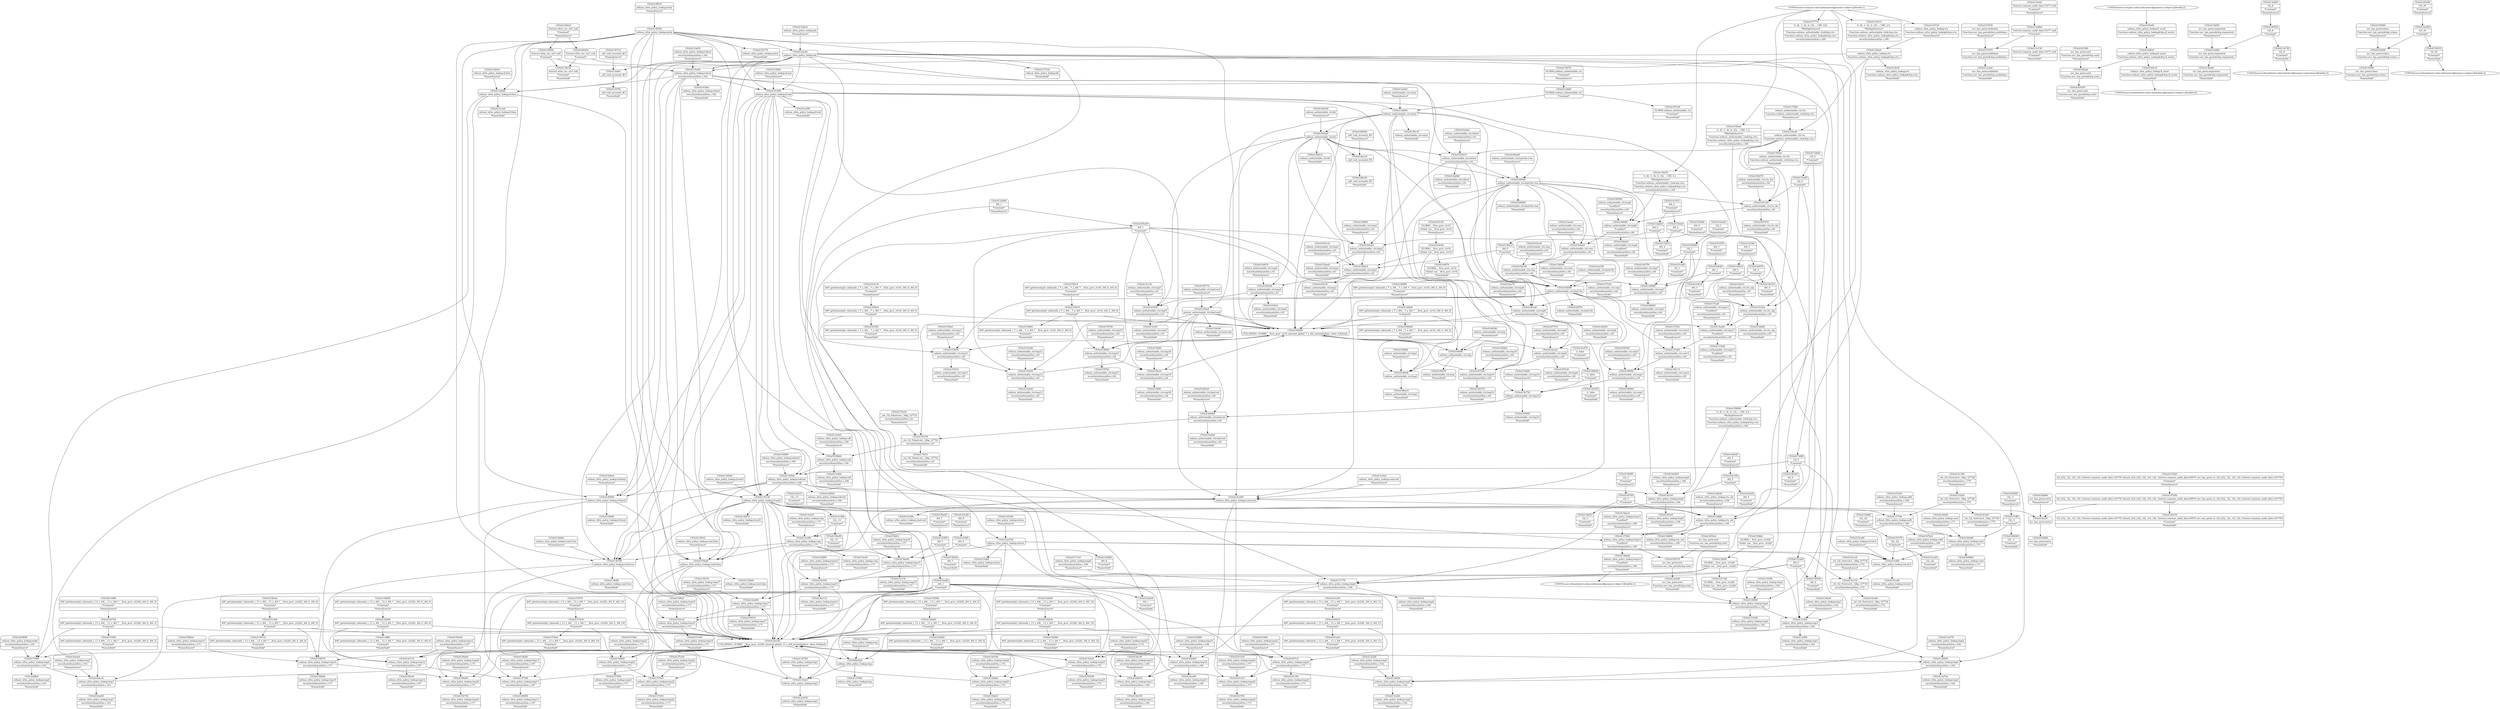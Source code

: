 digraph {
	CE0x4137bd0 [shape=record,shape=Mrecord,label="{CE0x4137bd0|selinux_authorizable_ctx:tmp13|*LoadInst*|security/selinux/xfrm.c,65|*SummSink*}"]
	CE0x4153530 [shape=record,shape=Mrecord,label="{CE0x4153530|avc_has_perm:auditdata|Function::avc_has_perm&Arg::auditdata::|*SummSource*}"]
	CE0x4135ed0 [shape=record,shape=Mrecord,label="{CE0x4135ed0|selinux_xfrm_policy_lookup:tobool|security/selinux/xfrm.c,162}"]
	CE0x414d1c0 [shape=record,shape=Mrecord,label="{CE0x414d1c0|selinux_xfrm_policy_lookup:fl_secid|Function::selinux_xfrm_policy_lookup&Arg::fl_secid::|*SummSink*}"]
	CE0x412afe0 [shape=record,shape=Mrecord,label="{CE0x412afe0|_call_void_mcount()_#3}"]
	CE0x4157230 [shape=record,shape=Mrecord,label="{CE0x4157230|selinux_authorizable_ctx:cmp|security/selinux/xfrm.c,64|*SummSink*}"]
	CE0x4144e20 [shape=record,shape=Mrecord,label="{CE0x4144e20|selinux_authorizable_ctx:tmp2|security/selinux/xfrm.c,63}"]
	CE0x413c3a0 [shape=record,shape=Mrecord,label="{CE0x413c3a0|selinux_xfrm_policy_lookup:if.then|*SummSink*}"]
	CE0x415a810 [shape=record,shape=Mrecord,label="{CE0x415a810|selinux_authorizable_ctx:ctx_alg|security/selinux/xfrm.c,65|*SummSource*}"]
	CE0x4133d10 [shape=record,shape=Mrecord,label="{CE0x4133d10|i64_2|*Constant*|*SummSink*}"]
	CE0x41864f0 [shape=record,shape=Mrecord,label="{CE0x41864f0|selinux_authorizable_ctx:tmp6|*LoadInst*|security/selinux/xfrm.c,64}"]
	CE0x4137700 [shape=record,shape=Mrecord,label="{CE0x4137700|selinux_xfrm_policy_lookup:call4|security/selinux/xfrm.c,169}"]
	CE0x41436c0 [shape=record,shape=Mrecord,label="{CE0x41436c0|selinux_authorizable_ctx:tmp4|security/selinux/xfrm.c,63|*SummSink*}"]
	CE0x4161230 [shape=record,shape=Mrecord,label="{CE0x4161230|i64*_getelementptr_inbounds_(_13_x_i64_,_13_x_i64_*___llvm_gcov_ctr220,_i64_0,_i64_11)|*Constant*|*SummSource*}"]
	CE0x4157950 [shape=record,shape=Mrecord,label="{CE0x4157950|selinux_xfrm_policy_lookup:tmp21|security/selinux/xfrm.c,171|*SummSink*}"]
	CE0x4185e00 [shape=record,shape=Mrecord,label="{CE0x4185e00|i64_1|*Constant*}"]
	CE0x415fac0 [shape=record,shape=Mrecord,label="{CE0x415fac0|selinux_authorizable_ctx:tmp16|security/selinux/xfrm.c,64}"]
	CE0x4153910 [shape=record,shape=Mrecord,label="{CE0x4153910|selinux_authorizable_ctx:tmp11|security/selinux/xfrm.c,65|*SummSink*}"]
	CE0x4135740 [shape=record,shape=Mrecord,label="{CE0x4135740|selinux_xfrm_policy_lookup:tmp1|*SummSource*}"]
	CE0x415d4b0 [shape=record,shape=Mrecord,label="{CE0x415d4b0|i64*_getelementptr_inbounds_(_13_x_i64_,_13_x_i64_*___llvm_gcov_ctr220,_i64_0,_i64_12)|*Constant*|*SummSource*}"]
	CE0x415e750 [shape=record,shape=Mrecord,label="{CE0x415e750|selinux_authorizable_ctx:tmp14}"]
	CE0x41603e0 [shape=record,shape=Mrecord,label="{CE0x41603e0|selinux_authorizable_ctx:land.ext|security/selinux/xfrm.c,64|*SummSource*}"]
	CE0x4157a30 [shape=record,shape=Mrecord,label="{CE0x4157a30|selinux_xfrm_policy_lookup:tmp22|security/selinux/xfrm.c,171|*SummSource*}"]
	CE0x41580e0 [shape=record,shape=Mrecord,label="{CE0x41580e0|selinux_xfrm_policy_lookup:tmp19|security/selinux/xfrm.c,171|*SummSource*}"]
	CE0x4134130 [shape=record,shape=Mrecord,label="{CE0x4134130|selinux_xfrm_policy_lookup:if.end3}"]
	CE0x4141fa0 [shape=record,shape=Mrecord,label="{CE0x4141fa0|selinux_xfrm_policy_lookup:cond.end|*SummSource*}"]
	CE0x41538a0 [shape=record,shape=Mrecord,label="{CE0x41538a0|selinux_authorizable_ctx:tmp11|security/selinux/xfrm.c,65|*SummSource*}"]
	CE0x4187c20 [shape=record,shape=Mrecord,label="{CE0x4187c20|selinux_authorizable_ctx:ctx_doi|security/selinux/xfrm.c,64}"]
	CE0x41844f0 [shape=record,shape=Mrecord,label="{CE0x41844f0|selinux_authorizable_ctx:tmp}"]
	CE0x4188600 [shape=record,shape=Mrecord,label="{CE0x4188600|selinux_authorizable_ctx:tmp7|security/selinux/xfrm.c,64|*SummSink*}"]
	CE0x413fbb0 [shape=record,shape=Mrecord,label="{CE0x413fbb0|GLOBAL:__llvm_gcov_ctr220|Global_var:__llvm_gcov_ctr220|*SummSource*}"]
	CE0x4165230 [shape=record,shape=Mrecord,label="{CE0x4165230|selinux_authorizable_ctx:tmp3|security/selinux/xfrm.c,63|*SummSink*}"]
	CE0x4140ca0 [shape=record,shape=Mrecord,label="{CE0x4140ca0|selinux_authorizable_ctx:tmp8|security/selinux/xfrm.c,64}"]
	CE0x415bf20 [shape=record,shape=Mrecord,label="{CE0x415bf20|i64_7|*Constant*|*SummSink*}"]
	CE0x412a9e0 [shape=record,shape=Mrecord,label="{CE0x412a9e0|i64_1|*Constant*|*SummSink*}"]
	CE0x41642a0 [shape=record,shape=Mrecord,label="{CE0x41642a0|selinux_authorizable_ctx:bb}"]
	CE0x41600b0 [shape=record,shape=Mrecord,label="{CE0x41600b0|selinux_authorizable_ctx:land.ext|security/selinux/xfrm.c,64}"]
	CE0x415beb0 [shape=record,shape=Mrecord,label="{CE0x415beb0|selinux_xfrm_policy_lookup:tmp15|security/selinux/xfrm.c,171}"]
	CE0x4138df0 [shape=record,shape=Mrecord,label="{CE0x4138df0|selinux_xfrm_policy_lookup:ctx_sid|security/selinux/xfrm.c,169}"]
	CE0x41526e0 [shape=record,shape=Mrecord,label="{CE0x41526e0|selinux_xfrm_policy_lookup:if.then2|*SummSource*}"]
	CE0x4139dc0 [shape=record,shape=Mrecord,label="{CE0x4139dc0|%struct.xfrm_sec_ctx*_null|*Constant*|*SummSource*}"]
	CE0x41607c0 [shape=record,shape=Mrecord,label="{CE0x41607c0|selinux_xfrm_policy_lookup:tmp23|security/selinux/xfrm.c,171}"]
	CE0x4156c10 [shape=record,shape=Mrecord,label="{CE0x4156c10|selinux_authorizable_ctx:entry|*SummSink*}"]
	CE0x4143d90 [shape=record,shape=Mrecord,label="{CE0x4143d90|i64_8|*Constant*|*SummSink*}"]
	CE0x41612e0 [shape=record,shape=Mrecord,label="{CE0x41612e0|i64*_getelementptr_inbounds_(_13_x_i64_,_13_x_i64_*___llvm_gcov_ctr220,_i64_0,_i64_11)|*Constant*|*SummSink*}"]
	CE0x4160480 [shape=record,shape=Mrecord,label="{CE0x4160480|i32_-3|*Constant*|*SummSource*}"]
	CE0x4141d90 [shape=record,shape=Mrecord,label="{CE0x4141d90|selinux_xfrm_policy_lookup:cond.end|*SummSink*}"]
	CE0x414e290 [shape=record,shape=Mrecord,label="{CE0x414e290|selinux_xfrm_policy_lookup:tmp17|security/selinux/xfrm.c,171}"]
	CE0x41964b0 [shape=record,shape=Mrecord,label="{CE0x41964b0|selinux_authorizable_ctx:cmp3|security/selinux/xfrm.c,65|*SummSink*}"]
	CE0x5539b80 [shape=record,shape=Mrecord,label="{CE0x5539b80|selinux_xfrm_policy_lookup:call|security/selinux/xfrm.c,166}"]
	CE0x4149ef0 [shape=record,shape=Mrecord,label="{CE0x4149ef0|selinux_authorizable_ctx:tmp1}"]
	CE0x416acc0 [shape=record,shape=Mrecord,label="{CE0x416acc0|selinux_xfrm_policy_lookup:tmp7|security/selinux/xfrm.c,163}"]
	CE0x413f060 [shape=record,shape=Mrecord,label="{CE0x413f060|selinux_xfrm_policy_lookup:if.end|*SummSource*}"]
	CE0x414e110 [shape=record,shape=Mrecord,label="{CE0x414e110|selinux_xfrm_policy_lookup:tmp16|security/selinux/xfrm.c,171|*SummSink*}"]
	CE0x415a7a0 [shape=record,shape=Mrecord,label="{CE0x415a7a0|selinux_authorizable_ctx:ctx_alg|security/selinux/xfrm.c,65}"]
	CE0x414f1b0 [shape=record,shape=Mrecord,label="{CE0x414f1b0|selinux_xfrm_policy_lookup:tmp8|security/selinux/xfrm.c,166|*SummSink*}"]
	CE0x4141740 [shape=record,shape=Mrecord,label="{CE0x4141740|GLOBAL:__llvm_gcov_ctr220|Global_var:__llvm_gcov_ctr220|*SummSink*}"]
	CE0x5813090 [shape=record,shape=Mrecord,label="{CE0x5813090|i64*_getelementptr_inbounds_(_13_x_i64_,_13_x_i64_*___llvm_gcov_ctr220,_i64_0,_i64_3)|*Constant*|*SummSource*}"]
	CE0x415f2c0 [shape=record,shape=Mrecord,label="{CE0x415f2c0|i64*_getelementptr_inbounds_(_7_x_i64_,_7_x_i64_*___llvm_gcov_ctr16,_i64_0,_i64_6)|*Constant*|*SummSource*}"]
	CE0x413a000 [shape=record,shape=Mrecord,label="{CE0x413a000|selinux_authorizable_ctx:entry}"]
	CE0x4165450 [shape=record,shape=Mrecord,label="{CE0x4165450|avc_has_perm:ssid|Function::avc_has_perm&Arg::ssid::|*SummSink*}"]
	CE0x4137940 [shape=record,shape=Mrecord,label="{CE0x4137940|selinux_xfrm_policy_lookup:tmp14|*LoadInst*|security/selinux/xfrm.c,169}"]
	CE0x4174f10 [shape=record,shape=Mrecord,label="{CE0x4174f10|_ret_i32_%land.ext,_!dbg_!27723|security/selinux/xfrm.c,63|*SummSink*}"]
	CE0x4138d10 [shape=record,shape=Mrecord,label="{CE0x4138d10|i32_3|*Constant*|*SummSink*}"]
	CE0x414eea0 [shape=record,shape=Mrecord,label="{CE0x414eea0|selinux_authorizable_ctx:tmp9|security/selinux/xfrm.c,64}"]
	"CONST[source:1(input),value:2(dynamic)][purpose:{object}][SrcIdx:1]"
	CE0x413aee0 [shape=record,shape=Mrecord,label="{CE0x413aee0|selinux_authorizable_ctx:conv|security/selinux/xfrm.c,64|*SummSource*}"]
	CE0x4140f30 [shape=record,shape=Mrecord,label="{CE0x4140f30|i64_4|*Constant*}"]
	CE0x413dc40 [shape=record,shape=Mrecord,label="{CE0x413dc40|selinux_authorizable_ctx:land.end|*SummSink*}"]
	CE0x4146b10 [shape=record,shape=Mrecord,label="{CE0x4146b10|selinux_authorizable_ctx:bb|*SummSink*}"]
	CE0x41418a0 [shape=record,shape=Mrecord,label="{CE0x41418a0|selinux_xfrm_policy_lookup:tobool|security/selinux/xfrm.c,162|*SummSink*}"]
	CE0x414f610 [shape=record,shape=Mrecord,label="{CE0x414f610|selinux_xfrm_policy_lookup:entry|*SummSource*}"]
	CE0x415c570 [shape=record,shape=Mrecord,label="{CE0x415c570|i32_-22|*Constant*}"]
	CE0x413bdc0 [shape=record,shape=Mrecord,label="{CE0x413bdc0|selinux_authorizable_ctx:tmp3|security/selinux/xfrm.c,63}"]
	CE0x4165570 [shape=record,shape=Mrecord,label="{CE0x4165570|avc_has_perm:tsid|Function::avc_has_perm&Arg::tsid::}"]
	CE0x415ce60 [shape=record,shape=Mrecord,label="{CE0x415ce60|selinux_xfrm_policy_lookup:retval.0|*SummSource*}"]
	CE0x413d4a0 [shape=record,shape=Mrecord,label="{CE0x413d4a0|selinux_xfrm_policy_lookup:ctx|Function::selinux_xfrm_policy_lookup&Arg::ctx::}"]
	CE0x4157b50 [shape=record,shape=Mrecord,label="{CE0x4157b50|selinux_xfrm_policy_lookup:tmp22|security/selinux/xfrm.c,171|*SummSink*}"]
	CE0x415e470 [shape=record,shape=Mrecord,label="{CE0x415e470|i1_false|*Constant*|*SummSource*}"]
	"CONST[source:1(input),value:2(dynamic)][purpose:{subject}][SrcIdx:2]"
	CE0x4186c50 [shape=record,shape=Mrecord,label="{CE0x4186c50|_call_void_mcount()_#3|*SummSink*}"]
	CE0x4151300 [shape=record,shape=Mrecord,label="{CE0x4151300|i64*_getelementptr_inbounds_(_13_x_i64_,_13_x_i64_*___llvm_gcov_ctr220,_i64_0,_i64_9)|*Constant*}"]
	CE0x41492b0 [shape=record,shape=Mrecord,label="{CE0x41492b0|selinux_authorizable_ctx:tmp10|security/selinux/xfrm.c,64|*SummSource*}"]
	CE0x41575b0 [shape=record,shape=Mrecord,label="{CE0x41575b0|selinux_xfrm_policy_lookup:tmp21|security/selinux/xfrm.c,171|*SummSource*}"]
	CE0x41960f0 [shape=record,shape=Mrecord,label="{CE0x41960f0|selinux_authorizable_ctx:cmp3|security/selinux/xfrm.c,65}"]
	CE0x4139d50 [shape=record,shape=Mrecord,label="{CE0x4139d50|%struct.xfrm_sec_ctx*_null|*Constant*}"]
	CE0x415e360 [shape=record,shape=Mrecord,label="{CE0x415e360|_ret_i32_%retval.0,_!dbg_!27734|security/selinux/xfrm.c,172|*SummSink*}"]
	CE0x4143f00 [shape=record,shape=Mrecord,label="{CE0x4143f00|i64_7|*Constant*}"]
	CE0x4157870 [shape=record,shape=Mrecord,label="{CE0x4157870|i64*_getelementptr_inbounds_(_13_x_i64_,_13_x_i64_*___llvm_gcov_ctr220,_i64_0,_i64_10)|*Constant*|*SummSource*}"]
	CE0x4155bd0 [shape=record,shape=Mrecord,label="{CE0x4155bd0|selinux_xfrm_policy_lookup:cond.false}"]
	CE0x4139470 [shape=record,shape=Mrecord,label="{CE0x4139470|selinux_xfrm_policy_lookup:if.end3|*SummSink*}"]
	CE0x4174f80 [shape=record,shape=Mrecord,label="{CE0x4174f80|i32_0|*Constant*}"]
	CE0x413c6e0 [shape=record,shape=Mrecord,label="{CE0x413c6e0|selinux_xfrm_policy_lookup:call|security/selinux/xfrm.c,166|*SummSource*}"]
	CE0x41760e0 [shape=record,shape=Mrecord,label="{CE0x41760e0|selinux_authorizable_ctx:ctx|Function::selinux_authorizable_ctx&Arg::ctx::|*SummSink*}"]
	CE0x4135060 [shape=record,shape=Mrecord,label="{CE0x4135060|i64*_getelementptr_inbounds_(_13_x_i64_,_13_x_i64_*___llvm_gcov_ctr220,_i64_0,_i64_0)|*Constant*|*SummSource*}"]
	CE0x413b040 [shape=record,shape=Mrecord,label="{CE0x413b040|selinux_authorizable_ctx:conv|security/selinux/xfrm.c,64|*SummSink*}"]
	CE0x4152d40 [shape=record,shape=Mrecord,label="{CE0x4152d40|i64*_getelementptr_inbounds_(_13_x_i64_,_13_x_i64_*___llvm_gcov_ctr220,_i64_0,_i64_6)|*Constant*}"]
	CE0x413bb10 [shape=record,shape=Mrecord,label="{CE0x413bb10|i64_0|*Constant*}"]
	CE0x4144750 [shape=record,shape=Mrecord,label="{CE0x4144750|selinux_authorizable_ctx:tmp7|security/selinux/xfrm.c,64|*SummSource*}"]
	CE0x41365b0 [shape=record,shape=Mrecord,label="{CE0x41365b0|selinux_xfrm_policy_lookup:tobool1|security/selinux/xfrm.c,166}"]
	CE0x413e8b0 [shape=record,shape=Mrecord,label="{CE0x413e8b0|%struct.common_audit_data.1017*_null|*Constant*}"]
	CE0x412b140 [shape=record,shape=Mrecord,label="{CE0x412b140|COLLAPSED:_GCMRE___llvm_gcov_ctr220_internal_global_13_x_i64_zeroinitializer:_elem_0:default:}"]
	CE0x413a7e0 [shape=record,shape=Mrecord,label="{CE0x413a7e0|selinux_xfrm_policy_lookup:tmp4|security/selinux/xfrm.c,162|*SummSink*}"]
	CE0x415c130 [shape=record,shape=Mrecord,label="{CE0x415c130|selinux_xfrm_policy_lookup:tmp15|security/selinux/xfrm.c,171|*SummSink*}"]
	CE0x4161430 [shape=record,shape=Mrecord,label="{CE0x4161430|selinux_xfrm_policy_lookup:tmp24|security/selinux/xfrm.c,171|*SummSource*}"]
	CE0x414b0f0 [shape=record,shape=Mrecord,label="{CE0x414b0f0|selinux_authorizable_ctx:land.rhs}"]
	CE0x4185f70 [shape=record,shape=Mrecord,label="{CE0x4185f70|selinux_authorizable_ctx:land.rhs|*SummSink*}"]
	CE0x4150fc0 [shape=record,shape=Mrecord,label="{CE0x4150fc0|selinux_xfrm_policy_lookup:tmp18|security/selinux/xfrm.c,171|*SummSource*}"]
	CE0x414fe70 [shape=record,shape=Mrecord,label="{CE0x414fe70|selinux_xfrm_policy_lookup:tmp17|security/selinux/xfrm.c,171|*SummSource*}"]
	CE0x4137540 [shape=record,shape=Mrecord,label="{CE0x4137540|selinux_xfrm_policy_lookup:tmp13|security/selinux/xfrm.c,167}"]
	CE0x41655e0 [shape=record,shape=Mrecord,label="{CE0x41655e0|avc_has_perm:tsid|Function::avc_has_perm&Arg::tsid::|*SummSource*}"]
	CE0x413a9d0 [shape=record,shape=Mrecord,label="{CE0x413a9d0|GLOBAL:selinux_authorizable_ctx|*Constant*}"]
	CE0x4149770 [shape=record,shape=Mrecord,label="{CE0x4149770|selinux_authorizable_ctx:land.end|*SummSource*}"]
	CE0x412a540 [shape=record,shape=Mrecord,label="{CE0x412a540|i64_4|*Constant*|*SummSource*}"]
	CE0x4153e80 [shape=record,shape=Mrecord,label="{CE0x4153e80|selinux_authorizable_ctx:tmp12|security/selinux/xfrm.c,65|*SummSource*}"]
	CE0x4137fe0 [shape=record,shape=Mrecord,label="{CE0x4137fe0|selinux_authorizable_ctx:conv2|security/selinux/xfrm.c,65|*SummSource*}"]
	CE0x413e740 [shape=record,shape=Mrecord,label="{CE0x413e740|i32_8|*Constant*|*SummSink*}"]
	CE0x414ec70 [shape=record,shape=Mrecord,label="{CE0x414ec70|selinux_authorizable_ctx:tmp8|security/selinux/xfrm.c,64|*SummSource*}"]
	CE0x4165e60 [shape=record,shape=Mrecord,label="{CE0x4165e60|selinux_xfrm_policy_lookup:fl_secid|Function::selinux_xfrm_policy_lookup&Arg::fl_secid::|*SummSource*}"]
	CE0x41406f0 [shape=record,shape=Mrecord,label="{CE0x41406f0|i32_3|*Constant*|*SummSource*}"]
	CE0x415ff40 [shape=record,shape=Mrecord,label="{CE0x415ff40|selinux_authorizable_ctx:tmp16|security/selinux/xfrm.c,64|*SummSink*}"]
	CE0x41845d0 [shape=record,shape=Mrecord,label="{CE0x41845d0|selinux_authorizable_ctx:tmp|*SummSource*}"]
	CE0x4164310 [shape=record,shape=Mrecord,label="{CE0x4164310|selinux_xfrm_policy_lookup:tmp9|security/selinux/xfrm.c,166|*SummSink*}"]
	CE0x4186d30 [shape=record,shape=Mrecord,label="{CE0x4186d30|%struct.xfrm_sec_ctx*_null|*Constant*}"]
	CE0x4163f50 [shape=record,shape=Mrecord,label="{CE0x4163f50|i64*_getelementptr_inbounds_(_7_x_i64_,_7_x_i64_*___llvm_gcov_ctr16,_i64_0,_i64_5)|*Constant*|*SummSink*}"]
	CE0x415d5d0 [shape=record,shape=Mrecord,label="{CE0x415d5d0|selinux_xfrm_policy_lookup:tmp25|security/selinux/xfrm.c,172|*SummSink*}"]
	CE0x414d320 [shape=record,shape=Mrecord,label="{CE0x414d320|selinux_authorizable_ctx:tmp4|security/selinux/xfrm.c,63}"]
	CE0x4153d30 [shape=record,shape=Mrecord,label="{CE0x4153d30|selinux_authorizable_ctx:tmp12|security/selinux/xfrm.c,65}"]
	CE0x4143830 [shape=record,shape=Mrecord,label="{CE0x4143830|selinux_authorizable_ctx:tmp5|security/selinux/xfrm.c,63}"]
	CE0x4136710 [shape=record,shape=Mrecord,label="{CE0x4136710|_call_void_mcount()_#3|*SummSource*}"]
	CE0x41519d0 [shape=record,shape=Mrecord,label="{CE0x41519d0|selinux_xfrm_policy_lookup:tmp2|security/selinux/xfrm.c,162|*SummSink*}"]
	CE0x41320a0 [shape=record,shape=Mrecord,label="{CE0x41320a0|selinux_xfrm_policy_lookup:if.then|*SummSource*}"]
	CE0x41326c0 [shape=record,shape=Mrecord,label="{CE0x41326c0|selinux_xfrm_policy_lookup:bb|*SummSource*}"]
	CE0x415fdf0 [shape=record,shape=Mrecord,label="{CE0x415fdf0|selinux_authorizable_ctx:tmp16|security/selinux/xfrm.c,64|*SummSource*}"]
	CE0x413a0a0 [shape=record,shape=Mrecord,label="{CE0x413a0a0|selinux_authorizable_ctx:entry|*SummSource*}"]
	CE0x4155070 [shape=record,shape=Mrecord,label="{CE0x4155070|GLOBAL:selinux_authorizable_ctx|*Constant*|*SummSource*}"]
	"CONST[source:0(mediator),value:2(dynamic)][purpose:{object}][SnkIdx:1]"
	CE0x415e610 [shape=record,shape=Mrecord,label="{CE0x415e610|i64*_getelementptr_inbounds_(_7_x_i64_,_7_x_i64_*___llvm_gcov_ctr16,_i64_0,_i64_6)|*Constant*}"]
	CE0x4186270 [shape=record,shape=Mrecord,label="{CE0x4186270|selinux_authorizable_ctx:ctx_doi|security/selinux/xfrm.c,64|*SummSource*}"]
	CE0x415e530 [shape=record,shape=Mrecord,label="{CE0x415e530|i1_false|*Constant*|*SummSink*}"]
	CE0x4161ed0 [shape=record,shape=Mrecord,label="{CE0x4161ed0|i32_1|*Constant*|*SummSink*}"]
	CE0x41579c0 [shape=record,shape=Mrecord,label="{CE0x41579c0|selinux_xfrm_policy_lookup:tmp22|security/selinux/xfrm.c,171}"]
	CE0x4147bc0 [shape=record,shape=Mrecord,label="{CE0x4147bc0|selinux_xfrm_policy_lookup:call4|security/selinux/xfrm.c,169|*SummSink*}"]
	CE0x41651c0 [shape=record,shape=Mrecord,label="{CE0x41651c0|selinux_authorizable_ctx:tmp3|security/selinux/xfrm.c,63|*SummSource*}"]
	CE0x415d230 [shape=record,shape=Mrecord,label="{CE0x415d230|i64*_getelementptr_inbounds_(_13_x_i64_,_13_x_i64_*___llvm_gcov_ctr220,_i64_0,_i64_12)|*Constant*}"]
	CE0x4136190 [shape=record,shape=Mrecord,label="{CE0x4136190|selinux_xfrm_policy_lookup:cond.true}"]
	CE0x413e9b0 [shape=record,shape=Mrecord,label="{CE0x413e9b0|avc_has_perm:requested|Function::avc_has_perm&Arg::requested::}"]
	CE0x4144f90 [shape=record,shape=Mrecord,label="{CE0x4144f90|selinux_authorizable_ctx:tmp2|security/selinux/xfrm.c,63|*SummSource*}"]
	CE0x413dff0 [shape=record,shape=Mrecord,label="{CE0x413dff0|i64*_getelementptr_inbounds_(_13_x_i64_,_13_x_i64_*___llvm_gcov_ctr220,_i64_0,_i64_6)|*Constant*|*SummSink*}"]
	CE0x4185d70 [shape=record,shape=Mrecord,label="{CE0x4185d70|selinux_authorizable_ctx:tmp|*SummSink*}"]
	CE0x414d150 [shape=record,shape=Mrecord,label="{CE0x414d150|i32_(i32,_i32,_i16,_i32,_%struct.common_audit_data.1017*)*_bitcast_(i32_(i32,_i32,_i16,_i32,_%struct.common_audit_data.495*)*_avc_has_perm_to_i32_(i32,_i32,_i16,_i32,_%struct.common_audit_data.1017*)*)|*Constant*|*SummSink*}"]
	CE0x4136d40 [shape=record,shape=Mrecord,label="{CE0x4136d40|i64*_getelementptr_inbounds_(_13_x_i64_,_13_x_i64_*___llvm_gcov_ctr220,_i64_0,_i64_0)|*Constant*}"]
	CE0x4147a50 [shape=record,shape=Mrecord,label="{CE0x4147a50|selinux_xfrm_policy_lookup:call4|security/selinux/xfrm.c,169|*SummSource*}"]
	CE0x4158000 [shape=record,shape=Mrecord,label="{CE0x4158000|selinux_xfrm_policy_lookup:tmp19|security/selinux/xfrm.c,171|*SummSink*}"]
	CE0x415bbd0 [shape=record,shape=Mrecord,label="{CE0x415bbd0|selinux_xfrm_policy_lookup:tmp14|*LoadInst*|security/selinux/xfrm.c,169|*SummSink*}"]
	CE0x4137d20 [shape=record,shape=Mrecord,label="{CE0x4137d20|selinux_authorizable_ctx:conv2|security/selinux/xfrm.c,65}"]
	CE0x4153470 [shape=record,shape=Mrecord,label="{CE0x4153470|avc_has_perm:auditdata|Function::avc_has_perm&Arg::auditdata::}"]
	CE0x4184560 [shape=record,shape=Mrecord,label="{CE0x4184560|COLLAPSED:_GCMRE___llvm_gcov_ctr16_internal_global_7_x_i64_zeroinitializer:_elem_0:default:}"]
	CE0x41652a0 [shape=record,shape=Mrecord,label="{CE0x41652a0|avc_has_perm:ssid|Function::avc_has_perm&Arg::ssid::}"]
	CE0x416e200 [shape=record,shape=Mrecord,label="{CE0x416e200|i64_5|*Constant*|*SummSink*}"]
	CE0x41706f0 [shape=record,shape=Mrecord,label="{CE0x41706f0|selinux_xfrm_policy_lookup:tmp6|security/selinux/xfrm.c,163}"]
	CE0x4138e90 [shape=record,shape=Mrecord,label="{CE0x4138e90|selinux_xfrm_policy_lookup:ctx_sid|security/selinux/xfrm.c,169|*SummSource*}"]
	CE0x4157430 [shape=record,shape=Mrecord,label="{CE0x4157430|i64*_getelementptr_inbounds_(_13_x_i64_,_13_x_i64_*___llvm_gcov_ctr220,_i64_0,_i64_10)|*Constant*}"]
	CE0x3a50050 [shape=record,shape=Mrecord,label="{CE0x3a50050|selinux_xfrm_policy_lookup:tmp6|security/selinux/xfrm.c,163|*SummSource*}"]
	CE0x413ccf0 [shape=record,shape=Mrecord,label="{CE0x413ccf0|selinux_authorizable_ctx:tmp5|security/selinux/xfrm.c,63|*SummSink*}"]
	CE0x415d560 [shape=record,shape=Mrecord,label="{CE0x415d560|i64*_getelementptr_inbounds_(_13_x_i64_,_13_x_i64_*___llvm_gcov_ctr220,_i64_0,_i64_12)|*Constant*|*SummSink*}"]
	CE0x414d8a0 [shape=record,shape=Mrecord,label="{CE0x414d8a0|selinux_xfrm_policy_lookup:fl_secid|Function::selinux_xfrm_policy_lookup&Arg::fl_secid::}"]
	CE0x4140520 [shape=record,shape=Mrecord,label="{CE0x4140520|i32_8|*Constant*}"]
	CE0x4136660 [shape=record,shape=Mrecord,label="{CE0x4136660|selinux_xfrm_policy_lookup:cond.true|*SummSource*}"]
	CE0x4165380 [shape=record,shape=Mrecord,label="{CE0x4165380|avc_has_perm:ssid|Function::avc_has_perm&Arg::ssid::|*SummSource*}"]
	CE0x4161080 [shape=record,shape=Mrecord,label="{CE0x4161080|selinux_xfrm_policy_lookup:tmp23|security/selinux/xfrm.c,171|*SummSource*}"]
	CE0x414fcf0 [shape=record,shape=Mrecord,label="{CE0x414fcf0|selinux_xfrm_policy_lookup:ctx|Function::selinux_xfrm_policy_lookup&Arg::ctx::|*SummSink*}"]
	CE0x4160640 [shape=record,shape=Mrecord,label="{CE0x4160640|i32_-3|*Constant*|*SummSink*}"]
	CE0x4138710 [shape=record,shape=Mrecord,label="{CE0x4138710|i64*_getelementptr_inbounds_(_13_x_i64_,_13_x_i64_*___llvm_gcov_ctr220,_i64_0,_i64_9)|*Constant*|*SummSink*}"]
	CE0x4196360 [shape=record,shape=Mrecord,label="{CE0x4196360|selinux_authorizable_ctx:cmp3|security/selinux/xfrm.c,65|*SummSource*}"]
	"CONST[source:0(mediator),value:2(dynamic)][purpose:{subject}][SnkIdx:0]"
	CE0x4153830 [shape=record,shape=Mrecord,label="{CE0x4153830|selinux_authorizable_ctx:tmp11|security/selinux/xfrm.c,65}"]
	CE0x4196620 [shape=record,shape=Mrecord,label="{CE0x4196620|i1_false|*Constant*}"]
	CE0x4144820 [shape=record,shape=Mrecord,label="{CE0x4144820|selinux_xfrm_policy_lookup:tobool1|security/selinux/xfrm.c,166|*SummSink*}"]
	CE0x415a8d0 [shape=record,shape=Mrecord,label="{CE0x415a8d0|selinux_authorizable_ctx:ctx_alg|security/selinux/xfrm.c,65|*SummSink*}"]
	CE0x4158240 [shape=record,shape=Mrecord,label="{CE0x4158240|selinux_xfrm_policy_lookup:tmp20|security/selinux/xfrm.c,171}"]
	CE0x4163610 [shape=record,shape=Mrecord,label="{CE0x4163610|i64_3|*Constant*|*SummSink*}"]
	CE0x4147b50 [shape=record,shape=Mrecord,label="{CE0x4147b50|i32_(i32,_i32,_i16,_i32,_%struct.common_audit_data.1017*)*_bitcast_(i32_(i32,_i32,_i16,_i32,_%struct.common_audit_data.495*)*_avc_has_perm_to_i32_(i32,_i32,_i16,_i32,_%struct.common_audit_data.1017*)*)|*Constant*}"]
	CE0x3a4ffe0 [shape=record,shape=Mrecord,label="{CE0x3a4ffe0|selinux_xfrm_policy_lookup:tmp6|security/selinux/xfrm.c,163|*SummSink*}"]
	CE0x4185410 [shape=record,shape=Mrecord,label="{CE0x4185410|selinux_authorizable_ctx:tobool|security/selinux/xfrm.c,63}"]
	CE0x4139e30 [shape=record,shape=Mrecord,label="{CE0x4139e30|%struct.xfrm_sec_ctx*_null|*Constant*|*SummSink*}"]
	CE0x41717e0 [shape=record,shape=Mrecord,label="{CE0x41717e0|selinux_xfrm_policy_lookup:tmp9|security/selinux/xfrm.c,166|*SummSource*}"]
	CE0x4143c60 [shape=record,shape=Mrecord,label="{CE0x4143c60|i64_8|*Constant*|*SummSource*}"]
	CE0x4147d20 [shape=record,shape=Mrecord,label="{CE0x4147d20|i32_(i32,_i32,_i16,_i32,_%struct.common_audit_data.1017*)*_bitcast_(i32_(i32,_i32,_i16,_i32,_%struct.common_audit_data.495*)*_avc_has_perm_to_i32_(i32,_i32,_i16,_i32,_%struct.common_audit_data.1017*)*)|*Constant*|*SummSource*}"]
	CE0x415efd0 [shape=record,shape=Mrecord,label="{CE0x415efd0|selinux_authorizable_ctx:tmp14|*SummSource*}"]
	CE0x41621d0 [shape=record,shape=Mrecord,label="{CE0x41621d0|selinux_authorizable_ctx:cmp|security/selinux/xfrm.c,64|*SummSource*}"]
	CE0x413a850 [shape=record,shape=Mrecord,label="{CE0x413a850|selinux_xfrm_policy_lookup:tmp5|security/selinux/xfrm.c,162}"]
	CE0x413c2a0 [shape=record,shape=Mrecord,label="{CE0x413c2a0|avc_has_perm:auditdata|Function::avc_has_perm&Arg::auditdata::|*SummSink*}"]
	"CONST[source:0(mediator),value:2(dynamic)][purpose:{object}][SnkIdx:2]"
	CE0x4160af0 [shape=record,shape=Mrecord,label="{CE0x4160af0|selinux_xfrm_policy_lookup:cond|security/selinux/xfrm.c,171|*SummSource*}"]
	CE0x4159890 [shape=record,shape=Mrecord,label="{CE0x4159890|0:_i8,_1:_i8,_4:_i32,_:_CRE_4,8_|*MultipleSource*|Function::selinux_authorizable_ctx&Arg::ctx::|Function::selinux_xfrm_policy_lookup&Arg::ctx::|security/selinux/xfrm.c,169}"]
	CE0x415c030 [shape=record,shape=Mrecord,label="{CE0x415c030|selinux_xfrm_policy_lookup:tmp16|security/selinux/xfrm.c,171}"]
	CE0x41345e0 [shape=record,shape=Mrecord,label="{CE0x41345e0|selinux_xfrm_policy_lookup:cond.false|*SummSource*}"]
	CE0x4136df0 [shape=record,shape=Mrecord,label="{CE0x4136df0|selinux_xfrm_policy_lookup:cond.true|*SummSink*}"]
	CE0x413edc0 [shape=record,shape=Mrecord,label="{CE0x413edc0|selinux_xfrm_policy_lookup:cmp|security/selinux/xfrm.c,171|*SummSource*}"]
	CE0x413a770 [shape=record,shape=Mrecord,label="{CE0x413a770|selinux_xfrm_policy_lookup:tmp4|security/selinux/xfrm.c,162|*SummSource*}"]
	CE0x4154730 [shape=record,shape=Mrecord,label="{CE0x4154730|selinux_xfrm_policy_lookup:tmp20|security/selinux/xfrm.c,171|*SummSink*}"]
	CE0x416ae60 [shape=record,shape=Mrecord,label="{CE0x416ae60|selinux_xfrm_policy_lookup:tmp7|security/selinux/xfrm.c,163|*SummSink*}"]
	CE0x4165150 [shape=record,shape=Mrecord,label="{CE0x4165150|GLOBAL:__llvm_gcov_ctr16|Global_var:__llvm_gcov_ctr16|*SummSource*}"]
	CE0x415f7b0 [shape=record,shape=Mrecord,label="{CE0x415f7b0|selinux_authorizable_ctx:tmp15|security/selinux/xfrm.c,64|*SummSink*}"]
	CE0x4184e20 [shape=record,shape=Mrecord,label="{CE0x4184e20|selinux_authorizable_ctx:conv|security/selinux/xfrm.c,64}"]
	CE0x4138110 [shape=record,shape=Mrecord,label="{CE0x4138110|selinux_authorizable_ctx:conv2|security/selinux/xfrm.c,65|*SummSink*}"]
	CE0x41705f0 [shape=record,shape=Mrecord,label="{CE0x41705f0|i64*_getelementptr_inbounds_(_13_x_i64_,_13_x_i64_*___llvm_gcov_ctr220,_i64_0,_i64_3)|*Constant*|*SummSink*}"]
	CE0x412a5f0 [shape=record,shape=Mrecord,label="{CE0x412a5f0|selinux_xfrm_policy_lookup:if.end|*SummSink*}"]
	CE0x4150980 [shape=record,shape=Mrecord,label="{CE0x4150980|avc_has_perm:tclass|Function::avc_has_perm&Arg::tclass::|*SummSource*}"]
	CE0x415f460 [shape=record,shape=Mrecord,label="{CE0x415f460|i64*_getelementptr_inbounds_(_7_x_i64_,_7_x_i64_*___llvm_gcov_ctr16,_i64_0,_i64_6)|*Constant*|*SummSink*}"]
	CE0x4158d50 [shape=record,shape=Mrecord,label="{CE0x4158d50|i64*_getelementptr_inbounds_(_13_x_i64_,_13_x_i64_*___llvm_gcov_ctr220,_i64_0,_i64_6)|*Constant*|*SummSource*}"]
	CE0x412ac40 [shape=record,shape=Mrecord,label="{CE0x412ac40|selinux_xfrm_policy_lookup:bb}"]
	CE0x4151ff0 [shape=record,shape=Mrecord,label="{CE0x4151ff0|i32_-3|*Constant*}"]
	CE0x4152960 [shape=record,shape=Mrecord,label="{CE0x4152960|selinux_xfrm_policy_lookup:tmp10|security/selinux/xfrm.c,166|*SummSource*}"]
	CE0x414a8d0 [shape=record,shape=Mrecord,label="{CE0x414a8d0|selinux_authorizable_ctx:tobool|security/selinux/xfrm.c,63|*SummSink*}"]
	CE0x4146940 [shape=record,shape=Mrecord,label="{CE0x4146940|selinux_authorizable_ctx:land.lhs.true}"]
	CE0x415ca40 [shape=record,shape=Mrecord,label="{CE0x415ca40|i32_-22|*Constant*|*SummSink*}"]
	CE0x413ddd0 [shape=record,shape=Mrecord,label="{CE0x413ddd0|selinux_xfrm_policy_lookup:if.then}"]
	CE0x41504d0 [shape=record,shape=Mrecord,label="{CE0x41504d0|i64_0|*Constant*|*SummSource*}"]
	CE0x4141360 [shape=record,shape=Mrecord,label="{CE0x4141360|_ret_i32_%retval.0,_!dbg_!27728|security/selinux/avc.c,775|*SummSource*}"]
	CE0x414cfc0 [shape=record,shape=Mrecord,label="{CE0x414cfc0|avc_has_perm:entry}"]
	CE0x4141490 [shape=record,shape=Mrecord,label="{CE0x4141490|i32_-13|*Constant*}"]
	CE0x4174e30 [shape=record,shape=Mrecord,label="{CE0x4174e30|_ret_i32_%land.ext,_!dbg_!27723|security/selinux/xfrm.c,63|*SummSource*}"]
	CE0x4134890 [shape=record,shape=Mrecord,label="{CE0x4134890|selinux_xfrm_policy_lookup:tmp2|security/selinux/xfrm.c,162}"]
	CE0x414d470 [shape=record,shape=Mrecord,label="{CE0x414d470|selinux_authorizable_ctx:tmp4|security/selinux/xfrm.c,63|*SummSource*}"]
	CE0x41329d0 [shape=record,shape=Mrecord,label="{CE0x41329d0|i64_1|*Constant*|*SummSource*}"]
	CE0x4160a80 [shape=record,shape=Mrecord,label="{CE0x4160a80|selinux_xfrm_policy_lookup:cond|security/selinux/xfrm.c,171}"]
	CE0x413ec80 [shape=record,shape=Mrecord,label="{CE0x413ec80|selinux_xfrm_policy_lookup:cmp|security/selinux/xfrm.c,171}"]
	CE0x4144890 [shape=record,shape=Mrecord,label="{CE0x4144890|selinux_xfrm_policy_lookup:tobool1|security/selinux/xfrm.c,166|*SummSource*}"]
	CE0x416ce90 [shape=record,shape=Mrecord,label="{CE0x416ce90|selinux_xfrm_policy_lookup:tmp10|security/selinux/xfrm.c,166|*SummSink*}"]
	CE0x4133dc0 [shape=record,shape=Mrecord,label="{CE0x4133dc0|selinux_xfrm_policy_lookup:tmp1}"]
	CE0x413ecf0 [shape=record,shape=Mrecord,label="{CE0x413ecf0|selinux_xfrm_policy_lookup:cmp|security/selinux/xfrm.c,171|*SummSink*}"]
	CE0x4143bf0 [shape=record,shape=Mrecord,label="{CE0x4143bf0|i64_8|*Constant*}"]
	CE0x4149370 [shape=record,shape=Mrecord,label="{CE0x4149370|selinux_authorizable_ctx:tmp10|security/selinux/xfrm.c,64|*SummSink*}"]
	CE0x4139260 [shape=record,shape=Mrecord,label="{CE0x4139260|i64*_getelementptr_inbounds_(_13_x_i64_,_13_x_i64_*___llvm_gcov_ctr220,_i64_0,_i64_0)|*Constant*|*SummSink*}"]
	CE0x4162160 [shape=record,shape=Mrecord,label="{CE0x4162160|selinux_authorizable_ctx:cmp|security/selinux/xfrm.c,64}"]
	CE0x413ce90 [shape=record,shape=Mrecord,label="{CE0x413ce90|i32_0|*Constant*}"]
	CE0x4149f60 [shape=record,shape=Mrecord,label="{CE0x4149f60|selinux_authorizable_ctx:tmp1|*SummSource*}"]
	CE0x415bac0 [shape=record,shape=Mrecord,label="{CE0x415bac0|selinux_xfrm_policy_lookup:tmp14|*LoadInst*|security/selinux/xfrm.c,169|*SummSource*}"]
	CE0x4152770 [shape=record,shape=Mrecord,label="{CE0x4152770|selinux_xfrm_policy_lookup:entry|*SummSink*}"]
	CE0x416a4a0 [shape=record,shape=Mrecord,label="{CE0x416a4a0|selinux_authorizable_ctx:tobool|security/selinux/xfrm.c,63|*SummSource*}"]
	CE0x4135ab0 [shape=record,shape=Mrecord,label="{CE0x4135ab0|selinux_xfrm_policy_lookup:return|*SummSink*}"]
	CE0x41501e0 [shape=record,shape=Mrecord,label="{CE0x41501e0|selinux_xfrm_policy_lookup:tmp18|security/selinux/xfrm.c,171}"]
	CE0x4137770 [shape=record,shape=Mrecord,label="{CE0x4137770|0:_i8,_1:_i8,_4:_i32,_:_CRE_8,8_|*MultipleSource*|Function::selinux_authorizable_ctx&Arg::ctx::|Function::selinux_xfrm_policy_lookup&Arg::ctx::|security/selinux/xfrm.c,169}"]
	CE0x415cdf0 [shape=record,shape=Mrecord,label="{CE0x415cdf0|selinux_xfrm_policy_lookup:retval.0}"]
	CE0x4164440 [shape=record,shape=Mrecord,label="{CE0x4164440|selinux_xfrm_policy_lookup:tmp10|security/selinux/xfrm.c,166}"]
	CE0x413c150 [shape=record,shape=Mrecord,label="{CE0x413c150|%struct.common_audit_data.1017*_null|*Constant*|*SummSink*}"]
	CE0x415d6b0 [shape=record,shape=Mrecord,label="{CE0x415d6b0|selinux_xfrm_policy_lookup:tmp26|security/selinux/xfrm.c,172}"]
	CE0x4187d70 [shape=record,shape=Mrecord,label="{CE0x4187d70|selinux_authorizable_ctx:ctx_doi|security/selinux/xfrm.c,64|*SummSink*}"]
	CE0x566c620 [shape=record,shape=Mrecord,label="{CE0x566c620|selinux_xfrm_policy_lookup:tmp}"]
	CE0x414f300 [shape=record,shape=Mrecord,label="{CE0x414f300|selinux_xfrm_policy_lookup:entry}"]
	CE0x4186560 [shape=record,shape=Mrecord,label="{CE0x4186560|selinux_authorizable_ctx:tmp6|*LoadInst*|security/selinux/xfrm.c,64|*SummSource*}"]
	CE0x41613c0 [shape=record,shape=Mrecord,label="{CE0x41613c0|selinux_xfrm_policy_lookup:tmp24|security/selinux/xfrm.c,171}"]
	CE0x415e130 [shape=record,shape=Mrecord,label="{CE0x415e130|_ret_i32_%retval.0,_!dbg_!27734|security/selinux/xfrm.c,172}"]
	CE0x4175fb0 [shape=record,shape=Mrecord,label="{CE0x4175fb0|selinux_authorizable_ctx:ctx|Function::selinux_authorizable_ctx&Arg::ctx::|*SummSource*}"]
	CE0x413daa0 [shape=record,shape=Mrecord,label="{CE0x413daa0|selinux_authorizable_ctx:land.end}"]
	CE0x4184a40 [shape=record,shape=Mrecord,label="{CE0x4184a40|selinux_authorizable_ctx:land.lhs.true|*SummSource*}"]
	CE0x4137000 [shape=record,shape=Mrecord,label="{CE0x4137000|selinux_xfrm_policy_lookup:tmp|*SummSink*}"]
	CE0x415e1a0 [shape=record,shape=Mrecord,label="{CE0x415e1a0|_ret_i32_%retval.0,_!dbg_!27734|security/selinux/xfrm.c,172|*SummSource*}"]
	CE0x41562f0 [shape=record,shape=Mrecord,label="{CE0x41562f0|selinux_xfrm_policy_lookup:tmp13|security/selinux/xfrm.c,167|*SummSource*}"]
	CE0x4144680 [shape=record,shape=Mrecord,label="{CE0x4144680|selinux_authorizable_ctx:tmp7|security/selinux/xfrm.c,64}"]
	CE0x41524a0 [shape=record,shape=Mrecord,label="{CE0x41524a0|i64_2|*Constant*}"]
	CE0x41353d0 [shape=record,shape=Mrecord,label="{CE0x41353d0|selinux_xfrm_policy_lookup:return|*SummSource*}"]
	CE0x4145400 [shape=record,shape=Mrecord,label="{CE0x4145400|avc_has_perm:tclass|Function::avc_has_perm&Arg::tclass::}"]
	CE0x413e2f0 [shape=record,shape=Mrecord,label="{CE0x413e2f0|selinux_xfrm_policy_lookup:tmp5|security/selinux/xfrm.c,162|*SummSource*}"]
	CE0x4176150 [shape=record,shape=Mrecord,label="{CE0x4176150|_ret_i32_%land.ext,_!dbg_!27723|security/selinux/xfrm.c,63}"]
	CE0x41875d0 [shape=record,shape=Mrecord,label="{CE0x41875d0|selinux_authorizable_ctx:tmp10|security/selinux/xfrm.c,64}"]
	CE0x4158c00 [shape=record,shape=Mrecord,label="{CE0x4158c00|selinux_xfrm_policy_lookup:tmp12|security/selinux/xfrm.c,167|*SummSource*}"]
	CE0x4156cd0 [shape=record,shape=Mrecord,label="{CE0x4156cd0|selinux_authorizable_ctx:ctx|Function::selinux_authorizable_ctx&Arg::ctx::}"]
	CE0x415cbc0 [shape=record,shape=Mrecord,label="{CE0x415cbc0|selinux_xfrm_policy_lookup:tmp25|security/selinux/xfrm.c,172}"]
	CE0x4187370 [shape=record,shape=Mrecord,label="{CE0x4187370|selinux_authorizable_ctx:tmp9|security/selinux/xfrm.c,64|*SummSource*}"]
	CE0x4151180 [shape=record,shape=Mrecord,label="{CE0x4151180|selinux_xfrm_policy_lookup:tmp18|security/selinux/xfrm.c,171|*SummSink*}"]
	CE0x4134730 [shape=record,shape=Mrecord,label="{CE0x4134730|selinux_xfrm_policy_lookup:ctx|Function::selinux_xfrm_policy_lookup&Arg::ctx::|*SummSource*}"]
	CE0x419ade0 [shape=record,shape=Mrecord,label="{CE0x419ade0|selinux_authorizable_ctx:land.ext|security/selinux/xfrm.c,64|*SummSink*}"]
	CE0x4150030 [shape=record,shape=Mrecord,label="{CE0x4150030|selinux_xfrm_policy_lookup:tmp17|security/selinux/xfrm.c,171|*SummSink*}"]
	CE0x415ddc0 [shape=record,shape=Mrecord,label="{CE0x415ddc0|selinux_xfrm_policy_lookup:tmp26|security/selinux/xfrm.c,172|*SummSink*}"]
	CE0x414a350 [shape=record,shape=Mrecord,label="{CE0x414a350|selinux_authorizable_ctx:land.rhs|*SummSource*}"]
	CE0x415f6d0 [shape=record,shape=Mrecord,label="{CE0x415f6d0|selinux_authorizable_ctx:tmp15|security/selinux/xfrm.c,64}"]
	CE0x413cf90 [shape=record,shape=Mrecord,label="{CE0x413cf90|selinux_xfrm_policy_lookup:tmp3|security/selinux/xfrm.c,162|*SummSink*}"]
	CE0x413dd20 [shape=record,shape=Mrecord,label="{CE0x413dd20|i64*_getelementptr_inbounds_(_7_x_i64_,_7_x_i64_*___llvm_gcov_ctr16,_i64_0,_i64_0)|*Constant*}"]
	CE0x41509f0 [shape=record,shape=Mrecord,label="{CE0x41509f0|avc_has_perm:tclass|Function::avc_has_perm&Arg::tclass::|*SummSink*}"]
	CE0x412a930 [shape=record,shape=Mrecord,label="{CE0x412a930|selinux_xfrm_policy_lookup:tmp1|*SummSink*}"]
	CE0x413e420 [shape=record,shape=Mrecord,label="{CE0x413e420|selinux_xfrm_policy_lookup:tmp5|security/selinux/xfrm.c,162|*SummSink*}"]
	CE0x4158e80 [shape=record,shape=Mrecord,label="{CE0x4158e80|i32_-13|*Constant*|*SummSink*}"]
	CE0x4150910 [shape=record,shape=Mrecord,label="{CE0x4150910|i16_39|*Constant*|*SummSink*}"]
	CE0x4133b00 [shape=record,shape=Mrecord,label="{CE0x4133b00|selinux_xfrm_policy_lookup:cond.false|*SummSink*}"]
	CE0x415ced0 [shape=record,shape=Mrecord,label="{CE0x415ced0|selinux_xfrm_policy_lookup:retval.0|*SummSink*}"]
	CE0x4186b90 [shape=record,shape=Mrecord,label="{CE0x4186b90|_call_void_mcount()_#3|*SummSource*}"]
	CE0x416e190 [shape=record,shape=Mrecord,label="{CE0x416e190|i64_5|*Constant*}"]
	CE0x414df50 [shape=record,shape=Mrecord,label="{CE0x414df50|selinux_xfrm_policy_lookup:tmp16|security/selinux/xfrm.c,171|*SummSource*}"]
	CE0x4144400 [shape=record,shape=Mrecord,label="{CE0x4144400|selinux_xfrm_policy_lookup:tmp8|security/selinux/xfrm.c,166|*SummSource*}"]
	CE0x4137aa0 [shape=record,shape=Mrecord,label="{CE0x4137aa0|selinux_authorizable_ctx:tmp13|*LoadInst*|security/selinux/xfrm.c,65|*SummSource*}"]
	CE0x4161350 [shape=record,shape=Mrecord,label="{CE0x4161350|selinux_xfrm_policy_lookup:tmp23|security/selinux/xfrm.c,171|*SummSink*}"]
	CE0x414a1e0 [shape=record,shape=Mrecord,label="{CE0x414a1e0|_call_void_mcount()_#3}"]
	CE0x4150750 [shape=record,shape=Mrecord,label="{CE0x4150750|i64*_getelementptr_inbounds_(_13_x_i64_,_13_x_i64_*___llvm_gcov_ctr220,_i64_0,_i64_3)|*Constant*}"]
	CE0x4150540 [shape=record,shape=Mrecord,label="{CE0x4150540|i64_0|*Constant*|*SummSink*}"]
	CE0x41498f0 [shape=record,shape=Mrecord,label="{CE0x41498f0|i64*_getelementptr_inbounds_(_7_x_i64_,_7_x_i64_*___llvm_gcov_ctr16,_i64_0,_i64_0)|*Constant*|*SummSource*}"]
	CE0x4164f70 [shape=record,shape=Mrecord,label="{CE0x4164f70|GLOBAL:__llvm_gcov_ctr16|Global_var:__llvm_gcov_ctr16|*SummSink*}"]
	CE0x4184890 [shape=record,shape=Mrecord,label="{CE0x4184890|selinux_authorizable_ctx:land.lhs.true|*SummSink*}"]
	CE0x414e7c0 [shape=record,shape=Mrecord,label="{CE0x414e7c0|selinux_xfrm_policy_lookup:tmp12|security/selinux/xfrm.c,167}"]
	CE0x4163550 [shape=record,shape=Mrecord,label="{CE0x4163550|i64_3|*Constant*|*SummSource*}"]
	CE0x41343f0 [shape=record,shape=Mrecord,label="{CE0x41343f0|selinux_xfrm_policy_lookup:tmp2|security/selinux/xfrm.c,162|*SummSource*}"]
	CE0x413c0e0 [shape=record,shape=Mrecord,label="{CE0x413c0e0|%struct.common_audit_data.1017*_null|*Constant*|*SummSource*}"]
	CE0x412a720 [shape=record,shape=Mrecord,label="{CE0x412a720|selinux_xfrm_policy_lookup:return}"]
	CE0x41383a0 [shape=record,shape=Mrecord,label="{CE0x41383a0|i64*_getelementptr_inbounds_(_13_x_i64_,_13_x_i64_*___llvm_gcov_ctr220,_i64_0,_i64_9)|*Constant*|*SummSource*}"]
	CE0x413f9d0 [shape=record,shape=Mrecord,label="{CE0x413f9d0|selinux_xfrm_policy_lookup:if.then2|*SummSink*}"]
	CE0x416adc0 [shape=record,shape=Mrecord,label="{CE0x416adc0|selinux_xfrm_policy_lookup:tmp7|security/selinux/xfrm.c,163|*SummSource*}"]
	CE0x4158ce0 [shape=record,shape=Mrecord,label="{CE0x4158ce0|selinux_xfrm_policy_lookup:tmp12|security/selinux/xfrm.c,167|*SummSink*}"]
	CE0x41584a0 [shape=record,shape=Mrecord,label="{CE0x41584a0|selinux_xfrm_policy_lookup:tmp20|security/selinux/xfrm.c,171|*SummSource*}"]
	CE0x41578e0 [shape=record,shape=Mrecord,label="{CE0x41578e0|i64*_getelementptr_inbounds_(_13_x_i64_,_13_x_i64_*___llvm_gcov_ctr220,_i64_0,_i64_10)|*Constant*|*SummSink*}"]
	CE0x4139310 [shape=record,shape=Mrecord,label="{CE0x4139310|i64_4|*Constant*|*SummSink*}"]
	CE0x4172b60 [shape=record,shape=Mrecord,label="{CE0x4172b60|i32_0|*Constant*|*SummSource*}"]
	CE0x4151a40 [shape=record,shape=Mrecord,label="{CE0x4151a40|i64_0|*Constant*}"]
	CE0x413baa0 [shape=record,shape=Mrecord,label="{CE0x413baa0|selinux_authorizable_ctx:tmp2|security/selinux/xfrm.c,63|*SummSink*}"]
	CE0x4134b50 [shape=record,shape=Mrecord,label="{CE0x4134b50|selinux_xfrm_policy_lookup:tmp3|security/selinux/xfrm.c,162|*SummSource*}"]
	CE0x4144610 [shape=record,shape=Mrecord,label="{CE0x4144610|i64_4|*Constant*}"]
	CE0x4133f20 [shape=record,shape=Mrecord,label="{CE0x4133f20|selinux_xfrm_policy_lookup:tmp3|security/selinux/xfrm.c,162}"]
	CE0x4134940 [shape=record,shape=Mrecord,label="{CE0x4134940|selinux_xfrm_policy_lookup:if.end3|*SummSource*}"]
	CE0x41357f0 [shape=record,shape=Mrecord,label="{CE0x41357f0|_call_void_mcount()_#3|*SummSink*}"]
	CE0x4184cb0 [shape=record,shape=Mrecord,label="{CE0x4184cb0|selinux_authorizable_ctx:tmp6|*LoadInst*|security/selinux/xfrm.c,64|*SummSink*}"]
	CE0x41551d0 [shape=record,shape=Mrecord,label="{CE0x41551d0|GLOBAL:selinux_authorizable_ctx|*Constant*|*SummSink*}"]
	CE0x4171770 [shape=record,shape=Mrecord,label="{CE0x4171770|selinux_xfrm_policy_lookup:tmp9|security/selinux/xfrm.c,166}"]
	CE0x413d000 [shape=record,shape=Mrecord,label="{CE0x413d000|selinux_xfrm_policy_lookup:tmp4|security/selinux/xfrm.c,162}"]
	CE0x414b1f0 [shape=record,shape=Mrecord,label="{CE0x414b1f0|selinux_xfrm_policy_lookup:tmp11|security/selinux/xfrm.c,166|*SummSource*}"]
	CE0x415bfc0 [shape=record,shape=Mrecord,label="{CE0x415bfc0|selinux_xfrm_policy_lookup:tmp15|security/selinux/xfrm.c,171|*SummSource*}"]
	CE0x414ed30 [shape=record,shape=Mrecord,label="{CE0x414ed30|selinux_authorizable_ctx:tmp8|security/selinux/xfrm.c,64|*SummSink*}"]
	CE0x4139ae0 [shape=record,shape=Mrecord,label="{CE0x4139ae0|0:_i8,_1:_i8,_4:_i32,_:_CRE_1,2_|*MultipleSource*|Function::selinux_authorizable_ctx&Arg::ctx::|Function::selinux_xfrm_policy_lookup&Arg::ctx::|security/selinux/xfrm.c,169}"]
	CE0x4158070 [shape=record,shape=Mrecord,label="{CE0x4158070|selinux_xfrm_policy_lookup:tmp19|security/selinux/xfrm.c,171}"]
	CE0x4164d60 [shape=record,shape=Mrecord,label="{CE0x4164d60|avc_has_perm:entry|*SummSource*}"]
	CE0x4162040 [shape=record,shape=Mrecord,label="{CE0x4162040|i64_3|*Constant*}"]
	CE0x416f3e0 [shape=record,shape=Mrecord,label="{CE0x416f3e0|i32_0|*Constant*|*SummSink*}"]
	CE0x4186a10 [shape=record,shape=Mrecord,label="{CE0x4186a10|selinux_authorizable_ctx:tmp1|*SummSink*}"]
	CE0x413c840 [shape=record,shape=Mrecord,label="{CE0x413c840|selinux_xfrm_policy_lookup:call|security/selinux/xfrm.c,166|*SummSink*}"]
	CE0x413bf20 [shape=record,shape=Mrecord,label="{CE0x413bf20|avc_has_perm:requested|Function::avc_has_perm&Arg::requested::|*SummSource*}"]
	CE0x415d7d0 [shape=record,shape=Mrecord,label="{CE0x415d7d0|selinux_xfrm_policy_lookup:tmp26|security/selinux/xfrm.c,172|*SummSource*}"]
	CE0x41532e0 [shape=record,shape=Mrecord,label="{CE0x41532e0|_ret_i32_%retval.0,_!dbg_!27728|security/selinux/avc.c,775}"]
	CE0x415f740 [shape=record,shape=Mrecord,label="{CE0x415f740|selinux_authorizable_ctx:tmp15|security/selinux/xfrm.c,64|*SummSource*}"]
	CE0x413eb10 [shape=record,shape=Mrecord,label="{CE0x413eb10|i32_-13|*Constant*|*SummSource*}"]
	CE0x415a440 [shape=record,shape=Mrecord,label="{CE0x415a440|selinux_authorizable_ctx:tmp12|security/selinux/xfrm.c,65|*SummSink*}"]
	CE0x415aa40 [shape=record,shape=Mrecord,label="{CE0x415aa40|selinux_authorizable_ctx:tmp13|*LoadInst*|security/selinux/xfrm.c,65}"]
	CE0x4133a50 [shape=record,shape=Mrecord,label="{CE0x4133a50|selinux_xfrm_policy_lookup:tobool|security/selinux/xfrm.c,162|*SummSource*}"]
	CE0x414f580 [shape=record,shape=Mrecord,label="{CE0x414f580|selinux_xfrm_policy_lookup:if.then2}"]
	CE0x4187430 [shape=record,shape=Mrecord,label="{CE0x4187430|selinux_authorizable_ctx:tmp9|security/selinux/xfrm.c,64|*SummSink*}"]
	CE0x412ae80 [shape=record,shape=Mrecord,label="{CE0x412ae80|i64_1|*Constant*}"]
	CE0x4165d80 [shape=record,shape=Mrecord,label="{CE0x4165d80|avc_has_perm:entry|*SummSink*}"]
	CE0x4140e40 [shape=record,shape=Mrecord,label="{CE0x4140e40|i64_5|*Constant*|*SummSource*}"]
	CE0x414b180 [shape=record,shape=Mrecord,label="{CE0x414b180|selinux_authorizable_ctx:bb|*SummSource*}"]
	CE0x4142200 [shape=record,shape=Mrecord,label="{CE0x4142200|selinux_xfrm_policy_lookup:cond.end}"]
	CE0x4140680 [shape=record,shape=Mrecord,label="{CE0x4140680|selinux_xfrm_policy_lookup:tmp13|security/selinux/xfrm.c,167|*SummSink*}"]
	CE0x4141080 [shape=record,shape=Mrecord,label="{CE0x4141080|selinux_xfrm_policy_lookup:if.end}"]
	CE0x414abe0 [shape=record,shape=Mrecord,label="{CE0x414abe0|i64_2|*Constant*}"]
	CE0x4164e90 [shape=record,shape=Mrecord,label="{CE0x4164e90|GLOBAL:__llvm_gcov_ctr16|Global_var:__llvm_gcov_ctr16}"]
	CE0x41371b0 [shape=record,shape=Mrecord,label="{CE0x41371b0|selinux_xfrm_policy_lookup:bb|*SummSink*}"]
	CE0x413cc30 [shape=record,shape=Mrecord,label="{CE0x413cc30|selinux_authorizable_ctx:tmp5|security/selinux/xfrm.c,63|*SummSource*}"]
	CE0x41548b0 [shape=record,shape=Mrecord,label="{CE0x41548b0|selinux_xfrm_policy_lookup:tmp21|security/selinux/xfrm.c,171}"]
	CE0x4163c30 [shape=record,shape=Mrecord,label="{CE0x4163c30|i64*_getelementptr_inbounds_(_7_x_i64_,_7_x_i64_*___llvm_gcov_ctr16,_i64_0,_i64_5)|*Constant*|*SummSource*}"]
	CE0x4161550 [shape=record,shape=Mrecord,label="{CE0x4161550|selinux_xfrm_policy_lookup:tmp24|security/selinux/xfrm.c,171|*SummSink*}"]
	CE0x41360e0 [shape=record,shape=Mrecord,label="{CE0x41360e0|selinux_xfrm_policy_lookup:tmp|*SummSource*}"]
	CE0x414b350 [shape=record,shape=Mrecord,label="{CE0x414b350|selinux_xfrm_policy_lookup:tmp11|security/selinux/xfrm.c,166|*SummSink*}"]
	CE0x413e660 [shape=record,shape=Mrecord,label="{CE0x413e660|i32_8|*Constant*|*SummSource*}"]
	CE0x4141910 [shape=record,shape=Mrecord,label="{CE0x4141910|i64_2|*Constant*|*SummSource*}"]
	CE0x415c880 [shape=record,shape=Mrecord,label="{CE0x415c880|i32_-22|*Constant*|*SummSource*}"]
	CE0x412a3b0 [shape=record,shape=Mrecord,label="{CE0x412a3b0|i16_39|*Constant*}"]
	CE0x4162b60 [shape=record,shape=Mrecord,label="{CE0x4162b60|i32_1|*Constant*}"]
	CE0x41494e0 [shape=record,shape=Mrecord,label="{CE0x41494e0|i64*_getelementptr_inbounds_(_7_x_i64_,_7_x_i64_*___llvm_gcov_ctr16,_i64_0,_i64_5)|*Constant*}"]
	CE0x415f090 [shape=record,shape=Mrecord,label="{CE0x415f090|selinux_authorizable_ctx:tmp14|*SummSink*}"]
	CE0x415be40 [shape=record,shape=Mrecord,label="{CE0x415be40|i64_7|*Constant*|*SummSource*}"]
	CE0x4160f10 [shape=record,shape=Mrecord,label="{CE0x4160f10|i64*_getelementptr_inbounds_(_13_x_i64_,_13_x_i64_*___llvm_gcov_ctr220,_i64_0,_i64_11)|*Constant*}"]
	CE0x4160b60 [shape=record,shape=Mrecord,label="{CE0x4160b60|selinux_xfrm_policy_lookup:cond|security/selinux/xfrm.c,171|*SummSink*}"]
	CE0x4139a70 [shape=record,shape=Mrecord,label="{CE0x4139a70|0:_i8,_1:_i8,_4:_i32,_:_CRE_0,1_|*MultipleSource*|Function::selinux_authorizable_ctx&Arg::ctx::|Function::selinux_xfrm_policy_lookup&Arg::ctx::|security/selinux/xfrm.c,169}"]
	CE0x41412f0 [shape=record,shape=Mrecord,label="{CE0x41412f0|_ret_i32_%retval.0,_!dbg_!27728|security/selinux/avc.c,775|*SummSink*}"]
	CE0x412a240 [shape=record,shape=Mrecord,label="{CE0x412a240|avc_has_perm:tsid|Function::avc_has_perm&Arg::tsid::|*SummSink*}"]
	"CONST[source:0(mediator),value:0(static)][purpose:{operation}][SnkIdx:3]"
	CE0x416d030 [shape=record,shape=Mrecord,label="{CE0x416d030|selinux_xfrm_policy_lookup:tmp11|security/selinux/xfrm.c,166}"]
	CE0x4162e20 [shape=record,shape=Mrecord,label="{CE0x4162e20|i32_1|*Constant*|*SummSource*}"]
	CE0x4184480 [shape=record,shape=Mrecord,label="{CE0x4184480|i64*_getelementptr_inbounds_(_7_x_i64_,_7_x_i64_*___llvm_gcov_ctr16,_i64_0,_i64_0)|*Constant*|*SummSink*}"]
	CE0x4140760 [shape=record,shape=Mrecord,label="{CE0x4140760|i32_3|*Constant*}"]
	CE0x413beb0 [shape=record,shape=Mrecord,label="{CE0x413beb0|avc_has_perm:requested|Function::avc_has_perm&Arg::requested::|*SummSink*}"]
	CE0x4138d80 [shape=record,shape=Mrecord,label="{CE0x4138d80|selinux_xfrm_policy_lookup:ctx_sid|security/selinux/xfrm.c,169|*SummSink*}"]
	CE0x415d310 [shape=record,shape=Mrecord,label="{CE0x415d310|selinux_xfrm_policy_lookup:tmp25|security/selinux/xfrm.c,172|*SummSource*}"]
	CE0x4139c10 [shape=record,shape=Mrecord,label="{CE0x4139c10|0:_i8,_1:_i8,_4:_i32,_:_CRE_2,4_|*MultipleSource*|Function::selinux_authorizable_ctx&Arg::ctx::|Function::selinux_xfrm_policy_lookup&Arg::ctx::|security/selinux/xfrm.c,169}"]
	CE0x41452d0 [shape=record,shape=Mrecord,label="{CE0x41452d0|i16_39|*Constant*|*SummSource*}"]
	CE0x413fb40 [shape=record,shape=Mrecord,label="{CE0x413fb40|GLOBAL:__llvm_gcov_ctr220|Global_var:__llvm_gcov_ctr220}"]
	CE0x414f140 [shape=record,shape=Mrecord,label="{CE0x414f140|selinux_xfrm_policy_lookup:tmp8|security/selinux/xfrm.c,166}"]
	CE0x412ae80 -> CE0x413a850
	CE0x4153e80 -> CE0x4153d30
	CE0x413a770 -> CE0x413d000
	CE0x4146940 -> CE0x41864f0
	CE0x4156cd0 -> CE0x4185410
	CE0x41494e0 -> CE0x4153830
	CE0x412a540 -> CE0x4140f30
	CE0x41548b0 -> CE0x41579c0
	CE0x41844f0 -> CE0x4185d70
	CE0x412ac40 -> CE0x4134890
	CE0x414e7c0 -> CE0x4137540
	CE0x4160f10 -> CE0x41607c0
	CE0x412ae80 -> CE0x4158240
	CE0x414f300 -> CE0x4142200
	CE0x415c570 -> CE0x415ca40
	CE0x413a000 -> CE0x41642a0
	"CONST[source:1(input),value:2(dynamic)][purpose:{object}][SrcIdx:1]" -> CE0x4159890
	CE0x4149ef0 -> CE0x4186a10
	CE0x412ae80 -> CE0x416d030
	CE0x416d030 -> CE0x412b140
	CE0x4147b50 -> CE0x414d150
	CE0x414d8a0 -> CE0x414d1c0
	CE0x415efd0 -> CE0x415e750
	CE0x415fdf0 -> CE0x415fac0
	CE0x41365b0 -> CE0x4134130
	CE0x413a000 -> CE0x4184560
	CE0x412b140 -> CE0x414e290
	CE0x412a720 -> CE0x415d6b0
	CE0x412ac40 -> CE0x4133f20
	CE0x412a3b0 -> CE0x4145400
	CE0x414d320 -> CE0x41436c0
	CE0x41524a0 -> CE0x4134890
	CE0x4135ed0 -> CE0x4141080
	CE0x413d4a0 -> CE0x4156cd0
	CE0x4144400 -> CE0x414f140
	CE0x4141080 -> CE0x4134130
	CE0x4133dc0 -> CE0x412b140
	CE0x4136660 -> CE0x4136190
	CE0x4185e00 -> CE0x4144e20
	CE0x41452d0 -> CE0x412a3b0
	CE0x4153830 -> CE0x4153d30
	CE0x4160f10 -> CE0x41612e0
	CE0x4134890 -> CE0x4133f20
	CE0x412b140 -> CE0x415cbc0
	CE0x416d030 -> CE0x414b350
	CE0x414a350 -> CE0x414b0f0
	CE0x4185e00 -> CE0x412a9e0
	CE0x4153d30 -> CE0x4184560
	CE0x4184e20 -> CE0x413b040
	CE0x415e610 -> CE0x415f6d0
	CE0x41320a0 -> CE0x413ddd0
	CE0x413a9d0 -> CE0x413a000
	CE0x4146940 -> CE0x4184890
	CE0x415d230 -> CE0x412b140
	CE0x4157a30 -> CE0x41579c0
	CE0x4143f00 -> CE0x415bf20
	CE0x413e2f0 -> CE0x413a850
	CE0x415e750 -> CE0x415f090
	CE0x4151a40 -> CE0x4133f20
	CE0x4141080 -> CE0x5539b80
	CE0x414eea0 -> CE0x41875d0
	CE0x412ae80 -> CE0x4137540
	CE0x414cfc0 -> CE0x4165d80
	CE0x412afe0 -> CE0x41357f0
	CE0x414b0f0 -> CE0x4153830
	CE0x413a850 -> CE0x413e420
	CE0x413bf20 -> CE0x413e9b0
	CE0x414d320 -> CE0x4143830
	CE0x4164d60 -> CE0x414cfc0
	CE0x415a7a0 -> CE0x415aa40
	CE0x4141080 -> CE0x4164440
	CE0x4141080 -> CE0x414f580
	CE0x4157430 -> CE0x41578e0
	CE0x4134130 -> CE0x4155bd0
	CE0x41655e0 -> CE0x4165570
	CE0x415cbc0 -> CE0x415d6b0
	CE0x41607c0 -> CE0x41613c0
	CE0x4136d40 -> CE0x4139260
	CE0x413daa0 -> CE0x415e750
	CE0x41613c0 -> CE0x4161550
	CE0x413cc30 -> CE0x4143830
	CE0x4150fc0 -> CE0x41501e0
	CE0x4141910 -> CE0x41524a0
	CE0x415c030 -> CE0x414e290
	CE0x4137700 -> CE0x413ec80
	CE0x4136190 -> CE0x4158070
	CE0x4141080 -> CE0x413a000
	CE0x4134130 -> CE0x413ec80
	CE0x4134730 -> CE0x413d4a0
	CE0x412b140 -> CE0x41548b0
	CE0x4174f80 -> CE0x41365b0
	CE0x412ac40 -> CE0x413a850
	CE0x414b0f0 -> CE0x4184560
	CE0x414b0f0 -> CE0x4185f70
	CE0x4151a40 -> CE0x4171770
	CE0x4133f20 -> CE0x413d000
	CE0x41532e0 -> CE0x41412f0
	CE0x4155bd0 -> CE0x412b140
	CE0x413e9b0 -> CE0x413beb0
	CE0x414e7c0 -> CE0x4158ce0
	CE0x414f610 -> CE0x414f300
	CE0x41353d0 -> CE0x412a720
	CE0x4184560 -> CE0x415f6d0
	CE0x4140ca0 -> CE0x4184560
	CE0x413a850 -> CE0x412b140
	CE0x414f580 -> CE0x4137540
	CE0x4174f80 -> CE0x4138df0
	CE0x4142200 -> CE0x41607c0
	CE0x413e740 -> "CONST[source:0(mediator),value:0(static)][purpose:{operation}][SnkIdx:3]"
	CE0x415f6d0 -> CE0x415fac0
	CE0x413c6e0 -> CE0x5539b80
	CE0x41360e0 -> CE0x566c620
	CE0x4164440 -> CE0x416ce90
	CE0x4186560 -> CE0x41864f0
	CE0x4139dc0 -> CE0x4139d50
	CE0x41642a0 -> CE0x414b0f0
	CE0x414eea0 -> CE0x4187430
	CE0x41526e0 -> CE0x414f580
	CE0x4135ed0 -> CE0x413ddd0
	CE0x4142200 -> CE0x4160a80
	CE0x4153530 -> CE0x4153470
	CE0x4160a80 -> CE0x415cdf0
	CE0x415d6b0 -> CE0x412b140
	CE0x416acc0 -> CE0x416ae60
	CE0x4184560 -> CE0x4153830
	CE0x4157870 -> CE0x4157430
	CE0x4160af0 -> CE0x4160a80
	CE0x412ae80 -> CE0x41501e0
	CE0x414f300 -> CE0x4155bd0
	CE0x415d4b0 -> CE0x415d230
	CE0x41613c0 -> CE0x412b140
	CE0x412a720 -> CE0x415cdf0
	CE0x415c030 -> CE0x414e110
	CE0x413d4a0 -> CE0x4135ed0
	CE0x4137540 -> CE0x4140680
	CE0x4149ef0 -> CE0x4184560
	"CONST[source:1(input),value:2(dynamic)][purpose:{object}][SrcIdx:1]" -> CE0x4134730
	CE0x4147d20 -> CE0x4147b50
	CE0x4134130 -> CE0x4137700
	CE0x4137fe0 -> CE0x4137d20
	CE0x415bac0 -> CE0x4137940
	CE0x4135060 -> CE0x4136d40
	CE0x4159890 -> CE0x4137940
	CE0x4134130 -> CE0x414e290
	CE0x4139d50 -> CE0x4135ed0
	CE0x4134130 -> CE0x4136190
	CE0x4161230 -> CE0x4160f10
	CE0x4146940 -> CE0x414eea0
	CE0x4171770 -> CE0x4164440
	CE0x41548b0 -> CE0x4157950
	CE0x413ec80 -> CE0x415beb0
	CE0x4162b60 -> CE0x4161ed0
	CE0x4144750 -> CE0x4144680
	CE0x413daa0 -> CE0x41600b0
	CE0x412ac40 -> CE0x4134130
	CE0x4149770 -> CE0x413daa0
	CE0x4134130 -> CE0x4138df0
	CE0x415aa40 -> CE0x4137d20
	CE0x4141080 -> CE0x4155bd0
	CE0x414d470 -> CE0x414d320
	CE0x4155bd0 -> CE0x41548b0
	CE0x412ac40 -> CE0x4141080
	CE0x4134130 -> CE0x414cfc0
	CE0x4144610 -> CE0x4144680
	CE0x414df50 -> CE0x415c030
	CE0x415ce60 -> CE0x415cdf0
	CE0x4137aa0 -> CE0x415aa40
	CE0x413fb40 -> CE0x4171770
	CE0x4151300 -> CE0x4138710
	CE0x412ac40 -> CE0x412b140
	CE0x4174e30 -> CE0x4176150
	CE0x41875d0 -> CE0x4149370
	CE0x4151a40 -> CE0x4150540
	CE0x413ddd0 -> CE0x413c3a0
	CE0x413e8b0 -> CE0x413c150
	CE0x4135ed0 -> CE0x4155bd0
	CE0x4147b50 -> CE0x414cfc0
	CE0x414f300 -> CE0x4136190
	CE0x4150750 -> CE0x412b140
	CE0x4165150 -> CE0x4164e90
	CE0x4144f90 -> CE0x4144e20
	CE0x4162040 -> CE0x4163610
	CE0x4186270 -> CE0x4187c20
	CE0x415d310 -> CE0x415cbc0
	CE0x4155070 -> CE0x413a9d0
	CE0x414f300 -> CE0x4152770
	CE0x416acc0 -> CE0x412b140
	CE0x4146940 -> CE0x4184e20
	CE0x41365b0 -> CE0x4144820
	CE0x415e1a0 -> CE0x415e130
	CE0x412b140 -> CE0x413d000
	CE0x412a720 -> CE0x415cbc0
	CE0x413bb10 -> CE0x413bdc0
	CE0x41579c0 -> CE0x4157b50
	CE0x4157430 -> CE0x41548b0
	CE0x412b140 -> CE0x414e7c0
	CE0x41383a0 -> CE0x4151300
	CE0x41504d0 -> CE0x4151a40
	CE0x412b140 -> CE0x41607c0
	CE0x41844f0 -> CE0x4149ef0
	CE0x41603e0 -> CE0x41600b0
	CE0x4141360 -> CE0x41532e0
	CE0x4187c20 -> CE0x4187d70
	CE0x412ae80 -> CE0x412a9e0
	CE0x4141490 -> CE0x413ec80
	CE0x415c880 -> CE0x415c570
	CE0x413fbb0 -> CE0x413fb40
	CE0x413bb10 -> CE0x4140ca0
	CE0x412ae80 -> CE0x416acc0
	CE0x415fac0 -> CE0x4184560
	CE0x4134130 -> CE0x4139470
	CE0x414b1f0 -> CE0x416d030
	CE0x4136710 -> CE0x412afe0
	CE0x413a000 -> CE0x4156c10
	"CONST[source:1(input),value:2(dynamic)][purpose:{object}][SrcIdx:1]" -> CE0x4139c10
	CE0x4141080 -> CE0x414f140
	CE0x41960f0 -> CE0x41964b0
	CE0x414e290 -> CE0x41501e0
	CE0x414f140 -> CE0x4171770
	CE0x414b0f0 -> CE0x4137d20
	CE0x4139a70 -> CE0x41864f0
	CE0x413a000 -> CE0x413daa0
	CE0x4153830 -> CE0x4153910
	"CONST[source:1(input),value:2(dynamic)][purpose:{object}][SrcIdx:1]" -> CE0x4139ae0
	CE0x4144680 -> CE0x4188600
	CE0x4186b90 -> CE0x414a1e0
	CE0x41642a0 -> CE0x4146940
	CE0x4160480 -> CE0x4151ff0
	CE0x4146940 -> CE0x4144680
	CE0x41345e0 -> CE0x4155bd0
	CE0x413a000 -> CE0x4149ef0
	CE0x4153d30 -> CE0x415a440
	CE0x4172b60 -> CE0x413ce90
	CE0x4164e90 -> CE0x4140ca0
	CE0x41326c0 -> CE0x412ac40
	CE0x415a810 -> CE0x415a7a0
	CE0x414f300 -> CE0x413ddd0
	CE0x412a720 -> CE0x415e130
	"CONST[source:1(input),value:2(dynamic)][purpose:{object}][SrcIdx:1]" -> CE0x4139a70
	CE0x4133f20 -> CE0x413cf90
	CE0x415c570 -> CE0x415cdf0
	CE0x415f2c0 -> CE0x415e610
	CE0x415a7a0 -> CE0x415a8d0
	CE0x41365b0 -> CE0x4155bd0
	CE0x414abe0 -> CE0x4144e20
	CE0x413a000 -> CE0x41844f0
	CE0x4184560 -> CE0x414eea0
	CE0x414f300 -> CE0x412ac40
	CE0x4146940 -> CE0x4187c20
	CE0x413bdc0 -> CE0x4165230
	CE0x4137540 -> CE0x412b140
	CE0x414f300 -> CE0x412a720
	CE0x4164440 -> CE0x416d030
	CE0x5539b80 -> CE0x413c840
	CE0x4162e20 -> CE0x4162b60
	CE0x41642a0 -> CE0x414a1e0
	CE0x4162160 -> CE0x4157230
	CE0x4133a50 -> CE0x4135ed0
	CE0x4134130 -> CE0x412b140
	CE0x4145400 -> CE0x41509f0
	CE0x4136d40 -> CE0x566c620
	CE0x413ce90 -> CE0x416f3e0
	CE0x4155bd0 -> CE0x4133b00
	CE0x41329d0 -> CE0x412ae80
	CE0x4165380 -> CE0x41652a0
	CE0x41584a0 -> CE0x4158240
	CE0x4144890 -> CE0x41365b0
	CE0x4141490 -> CE0x4158e80
	CE0x4185e00 -> CE0x4153d30
	CE0x412a540 -> CE0x4144610
	CE0x4135ed0 -> CE0x4134130
	CE0x413ddd0 -> CE0x41706f0
	CE0x4140520 -> CE0x413e740
	CE0x412ac40 -> CE0x414f580
	CE0x413c0e0 -> CE0x413e8b0
	CE0x4134940 -> CE0x4134130
	CE0x4138df0 -> CE0x4138d80
	CE0x414f300 -> CE0x566c620
	CE0x4138df0 -> CE0x4137940
	CE0x413fb40 -> CE0x4141740
	CE0x416e190 -> CE0x414f140
	CE0x41494e0 -> CE0x4163f50
	CE0x41652a0 -> CE0x4165450
	CE0x41642a0 -> CE0x4144e20
	CE0x4187370 -> CE0x414eea0
	CE0x41875d0 -> CE0x4184560
	CE0x4151300 -> CE0x412b140
	CE0x4171770 -> CE0x412b140
	CE0x4187c20 -> CE0x41864f0
	CE0x4160f10 -> CE0x412b140
	CE0x413ec80 -> CE0x413ecf0
	CE0x41642a0 -> CE0x4185410
	CE0x4176150 -> CE0x4174f10
	CE0x414b0f0 -> CE0x41960f0
	CE0x413dd20 -> CE0x4184560
	CE0x413daa0 -> CE0x415f6d0
	CE0x415d230 -> CE0x415cbc0
	CE0x414abe0 -> CE0x4133d10
	CE0x4162b60 -> CE0x415a7a0
	CE0x412b140 -> CE0x566c620
	CE0x4140ca0 -> CE0x414ed30
	CE0x414f580 -> CE0x412b140
	CE0x4152d40 -> CE0x412b140
	CE0x4140760 -> CE0x4138d10
	CE0x4136190 -> CE0x4158240
	CE0x4185e00 -> CE0x4149ef0
	CE0x41365b0 -> CE0x4136190
	CE0x413daa0 -> CE0x413dc40
	CE0x415bfc0 -> CE0x415beb0
	CE0x415beb0 -> CE0x415c130
	CE0x41501e0 -> CE0x4151180
	CE0x414ec70 -> CE0x4140ca0
	CE0x4185e00 -> CE0x415fac0
	CE0x413dd20 -> CE0x4184480
	CE0x4141080 -> CE0x412b140
	CE0x4152d40 -> CE0x414e7c0
	CE0x41621d0 -> CE0x4162160
	CE0x4185e00 -> CE0x41875d0
	CE0x41501e0 -> CE0x412b140
	CE0x4139d50 -> CE0x4139e30
	CE0x41864f0 -> CE0x4184e20
	CE0x4136190 -> CE0x412b140
	CE0x413bdc0 -> CE0x4184560
	CE0x4156cd0 -> CE0x4187c20
	CE0x4139ae0 -> CE0x415aa40
	CE0x4157430 -> CE0x412b140
	CE0x413a0a0 -> CE0x413a000
	CE0x4151300 -> CE0x4158070
	CE0x4152960 -> CE0x4164440
	CE0x4137940 -> CE0x415bbd0
	CE0x41600b0 -> CE0x4176150
	CE0x4150980 -> CE0x4145400
	CE0x41329d0 -> CE0x4185e00
	CE0x4137940 -> CE0x4165570
	CE0x4171770 -> CE0x4164310
	CE0x4139dc0 -> CE0x4186d30
	CE0x412b140 -> CE0x4158070
	CE0x41642a0 -> CE0x414d320
	CE0x4158070 -> CE0x4158240
	CE0x4152d40 -> CE0x413dff0
	CE0x412ae80 -> CE0x41613c0
	CE0x4141910 -> CE0x414abe0
	CE0x413aee0 -> CE0x4184e20
	CE0x3a50050 -> CE0x41706f0
	CE0x413f060 -> CE0x4141080
	CE0x416e190 -> CE0x416e200
	CE0x4135ed0 -> CE0x4134890
	CE0x415cdf0 -> CE0x415e130
	CE0x41579c0 -> CE0x412b140
	CE0x4140e40 -> CE0x416e190
	CE0x41365b0 -> CE0x4142200
	CE0x4185410 -> CE0x414b0f0
	CE0x41642a0 -> CE0x4184560
	CE0x4143c60 -> CE0x4143bf0
	CE0x4156cd0 -> CE0x41760e0
	CE0x413d4a0 -> CE0x4138df0
	CE0x4162160 -> CE0x414b0f0
	CE0x4150750 -> CE0x41706f0
	CE0x413e8b0 -> CE0x4153470
	CE0x413a9d0 -> CE0x41551d0
	CE0x41706f0 -> CE0x3a4ffe0
	CE0x41717e0 -> CE0x4171770
	CE0x4140520 -> CE0x413e9b0
	CE0x4150750 -> CE0x41705f0
	CE0x4175fb0 -> CE0x4156cd0
	CE0x4146940 -> CE0x4162160
	CE0x412ac40 -> CE0x4142200
	CE0x41504d0 -> CE0x413bb10
	CE0x412b140 -> CE0x4164440
	CE0x4137d20 -> CE0x4138110
	CE0x41498f0 -> CE0x413dd20
	CE0x41562f0 -> CE0x4137540
	CE0x412ae80 -> CE0x415d6b0
	CE0x4140f30 -> CE0x414f140
	CE0x415d230 -> CE0x415d560
	CE0x4158d50 -> CE0x4152d40
	CE0x414f140 -> CE0x414f1b0
	CE0x41365b0 -> CE0x414f580
	CE0x4158240 -> CE0x4154730
	CE0x414b0f0 -> CE0x415aa40
	CE0x413ec80 -> CE0x4136190
	CE0x4135ed0 -> CE0x4142200
	CE0x413a000 -> CE0x4146940
	CE0x414b0f0 -> CE0x4153d30
	CE0x41524a0 -> CE0x4133d10
	CE0x4162b60 -> CE0x4162160
	CE0x4133dc0 -> CE0x412a930
	CE0x415fac0 -> CE0x415ff40
	CE0x413ddd0 -> CE0x412b140
	CE0x412ac40 -> CE0x4135ed0
	CE0x4162b60 -> CE0x41960f0
	CE0x4142200 -> CE0x412b140
	CE0x4144e20 -> CE0x413bdc0
	CE0x4134130 -> CE0x415c030
	CE0x4133f20 -> CE0x412b140
	CE0x41642a0 -> CE0x4143830
	CE0x415f6d0 -> CE0x415f7b0
	CE0x414f300 -> CE0x412b140
	CE0x415c030 -> CE0x412b140
	CE0x415beb0 -> CE0x415c030
	CE0x4162040 -> CE0x4144680
	CE0x415e750 -> CE0x41600b0
	CE0x413fb40 -> CE0x4133f20
	CE0x4161080 -> CE0x41607c0
	CE0x4158c00 -> CE0x414e7c0
	CE0x413d4a0 -> CE0x414fcf0
	CE0x414e290 -> CE0x4150030
	CE0x4136190 -> CE0x4136df0
	CE0x412ac40 -> CE0x413d000
	CE0x415e610 -> CE0x415f460
	CE0x4147a50 -> CE0x4137700
	CE0x413fb40 -> CE0x415c030
	CE0x566c620 -> CE0x4137000
	CE0x41642a0 -> CE0x413bdc0
	CE0x415bbd0 -> "CONST[source:0(mediator),value:2(dynamic)][purpose:{object}][SnkIdx:1]"
	CE0x4146940 -> CE0x414b0f0
	CE0x4136d40 -> CE0x412b140
	CE0x415d6b0 -> CE0x415ddc0
	CE0x412ae80 -> CE0x4134890
	CE0x41343f0 -> CE0x4134890
	CE0x4143830 -> CE0x413ccf0
	CE0x41575b0 -> CE0x41548b0
	CE0x41580e0 -> CE0x4158070
	CE0x4186d30 -> CE0x4185410
	CE0x414f580 -> CE0x413f9d0
	CE0x414a1e0 -> CE0x4186c50
	CE0x413ce90 -> CE0x415a7a0
	CE0x4135ed0 -> CE0x414f580
	CE0x4144e20 -> CE0x413baa0
	"CONST[source:1(input),value:2(dynamic)][purpose:{subject}][SrcIdx:2]" -> CE0x4165e60
	CE0x5539b80 -> CE0x41365b0
	CE0x4141080 -> CE0x4136190
	CE0x41538a0 -> CE0x4153830
	CE0x41492b0 -> CE0x41875d0
	CE0x412ae80 -> CE0x41579c0
	CE0x413ddd0 -> CE0x416acc0
	CE0x4143830 -> CE0x4184560
	CE0x4146940 -> CE0x41875d0
	CE0x414fe70 -> CE0x414e290
	CE0x413d000 -> CE0x413a850
	CE0x4184a40 -> CE0x4146940
	CE0x4185410 -> CE0x414a8d0
	CE0x4134890 -> CE0x41519d0
	CE0x412ae80 -> CE0x4133dc0
	CE0x4185410 -> CE0x4146940
	CE0x415be40 -> CE0x4143f00
	CE0x413daa0 -> CE0x4184560
	CE0x4140f30 -> CE0x4139310
	CE0x4184e20 -> CE0x4162160
	CE0x413e660 -> CE0x4140520
	CE0x4141fa0 -> CE0x4142200
	CE0x4137d20 -> CE0x41960f0
	CE0x4196620 -> CE0x415e530
	CE0x4160a80 -> CE0x4160b60
	CE0x4141080 -> CE0x4171770
	CE0x414f580 -> CE0x414e7c0
	CE0x412ac40 -> CE0x413ddd0
	CE0x4165e60 -> CE0x414d8a0
	CE0x4150910 -> "CONST[source:0(mediator),value:2(dynamic)][purpose:{object}][SnkIdx:2]"
	CE0x412ac40 -> CE0x412afe0
	CE0x41607c0 -> CE0x4161350
	CE0x414d1c0 -> "CONST[source:0(mediator),value:2(dynamic)][purpose:{subject}][SnkIdx:0]"
	CE0x4144680 -> CE0x4140ca0
	CE0x4151ff0 -> CE0x4160a80
	CE0x4140ca0 -> CE0x414eea0
	CE0x415aa40 -> CE0x4137bd0
	CE0x4163550 -> CE0x4162040
	CE0x412a3b0 -> CE0x4150910
	CE0x414b0f0 -> CE0x415a7a0
	CE0x413bdc0 -> CE0x414d320
	CE0x41494e0 -> CE0x4184560
	CE0x415cdf0 -> CE0x415ced0
	CE0x4174f80 -> CE0x416f3e0
	CE0x413dd20 -> CE0x41844f0
	CE0x4184560 -> CE0x41844f0
	CE0x4135740 -> CE0x4133dc0
	CE0x415d7d0 -> CE0x415d6b0
	CE0x4137700 -> CE0x4147bc0
	CE0x414f300 -> CE0x4134130
	CE0x4151a40 -> CE0x415c030
	CE0x416a4a0 -> CE0x4185410
	CE0x4137700 -> CE0x4160a80
	CE0x41845d0 -> CE0x41844f0
	CE0x4146940 -> CE0x4184560
	CE0x4135ed0 -> CE0x4136190
	CE0x413ec80 -> CE0x4155bd0
	CE0x413eb10 -> CE0x4141490
	CE0x414f300 -> CE0x4133dc0
	CE0x4196620 -> CE0x415e750
	CE0x4135ed0 -> CE0x41418a0
	CE0x4153470 -> CE0x413c2a0
	CE0x41600b0 -> CE0x419ade0
	CE0x5813090 -> CE0x4150750
	CE0x413edc0 -> CE0x413ec80
	CE0x414f300 -> CE0x414f580
	CE0x4134b50 -> CE0x4133f20
	CE0x4143bf0 -> CE0x4143d90
	CE0x4143f00 -> CE0x415beb0
	CE0x413ce90 -> CE0x4187c20
	CE0x413d000 -> CE0x413a7e0
	CE0x414b180 -> CE0x41642a0
	CE0x413bb10 -> CE0x4150540
	CE0x4185e00 -> CE0x4143830
	CE0x412b140 -> CE0x41706f0
	CE0x4172b60 -> CE0x4174f80
	CE0x41651c0 -> CE0x413bdc0
	CE0x41406f0 -> CE0x4140760
	CE0x4165570 -> CE0x412a240
	CE0x4176150 -> CE0x5539b80
	CE0x41532e0 -> CE0x4137700
	CE0x4142200 -> CE0x41613c0
	CE0x4134130 -> CE0x4137940
	CE0x412ac40 -> CE0x4155bd0
	CE0x41960f0 -> CE0x415e750
	CE0x415f740 -> CE0x415f6d0
	CE0x4138e90 -> CE0x4138df0
	CE0x413daa0 -> CE0x415fac0
	CE0x4163c30 -> CE0x41494e0
	CE0x4146940 -> CE0x4140ca0
	CE0x413daa0 -> CE0x4176150
	CE0x414f300 -> CE0x4141080
	CE0x41706f0 -> CE0x416acc0
	CE0x416adc0 -> CE0x416acc0
	CE0x4164e90 -> CE0x413bdc0
	CE0x4162160 -> CE0x4144680
	CE0x4142200 -> CE0x4141d90
	CE0x4144610 -> CE0x4139310
	CE0x41365b0 -> CE0x414f140
	CE0x41642a0 -> CE0x4146b10
	CE0x4140760 -> CE0x4138df0
	CE0x4164e90 -> CE0x4164f70
	CE0x4149f60 -> CE0x4149ef0
	CE0x4196360 -> CE0x41960f0
	CE0x4141080 -> CE0x416d030
	CE0x4141080 -> CE0x41365b0
	CE0x4158070 -> CE0x4158000
	CE0x4174f80 -> CE0x415cdf0
	CE0x4155bd0 -> CE0x41579c0
	CE0x415e470 -> CE0x4196620
	CE0x412a720 -> CE0x412b140
	CE0x413a000 -> CE0x414b0f0
	CE0x4134130 -> CE0x41501e0
	CE0x4141080 -> CE0x4142200
	CE0x41864f0 -> CE0x4184cb0
	CE0x415e610 -> CE0x4184560
	CE0x412ac40 -> CE0x4136190
	CE0x414d8a0 -> CE0x41652a0
	CE0x4151ff0 -> CE0x4160640
	CE0x4161430 -> CE0x41613c0
	CE0x412a720 -> CE0x4135ab0
	CE0x4143bf0 -> CE0x415beb0
	CE0x4156cd0 -> CE0x415a7a0
	CE0x566c620 -> CE0x4133dc0
	CE0x415e130 -> CE0x415e360
	CE0x4185410 -> CE0x4144e20
	CE0x4184560 -> CE0x414d320
	CE0x412ac40 -> CE0x41371b0
	CE0x4158240 -> CE0x412b140
	CE0x415cbc0 -> CE0x415d5d0
	CE0x4186d30 -> CE0x4139e30
	CE0x4134130 -> CE0x415beb0
	"CONST[source:1(input),value:2(dynamic)][purpose:{object}][SrcIdx:1]" -> CE0x4137770
	CE0x4141080 -> CE0x412a5f0
}